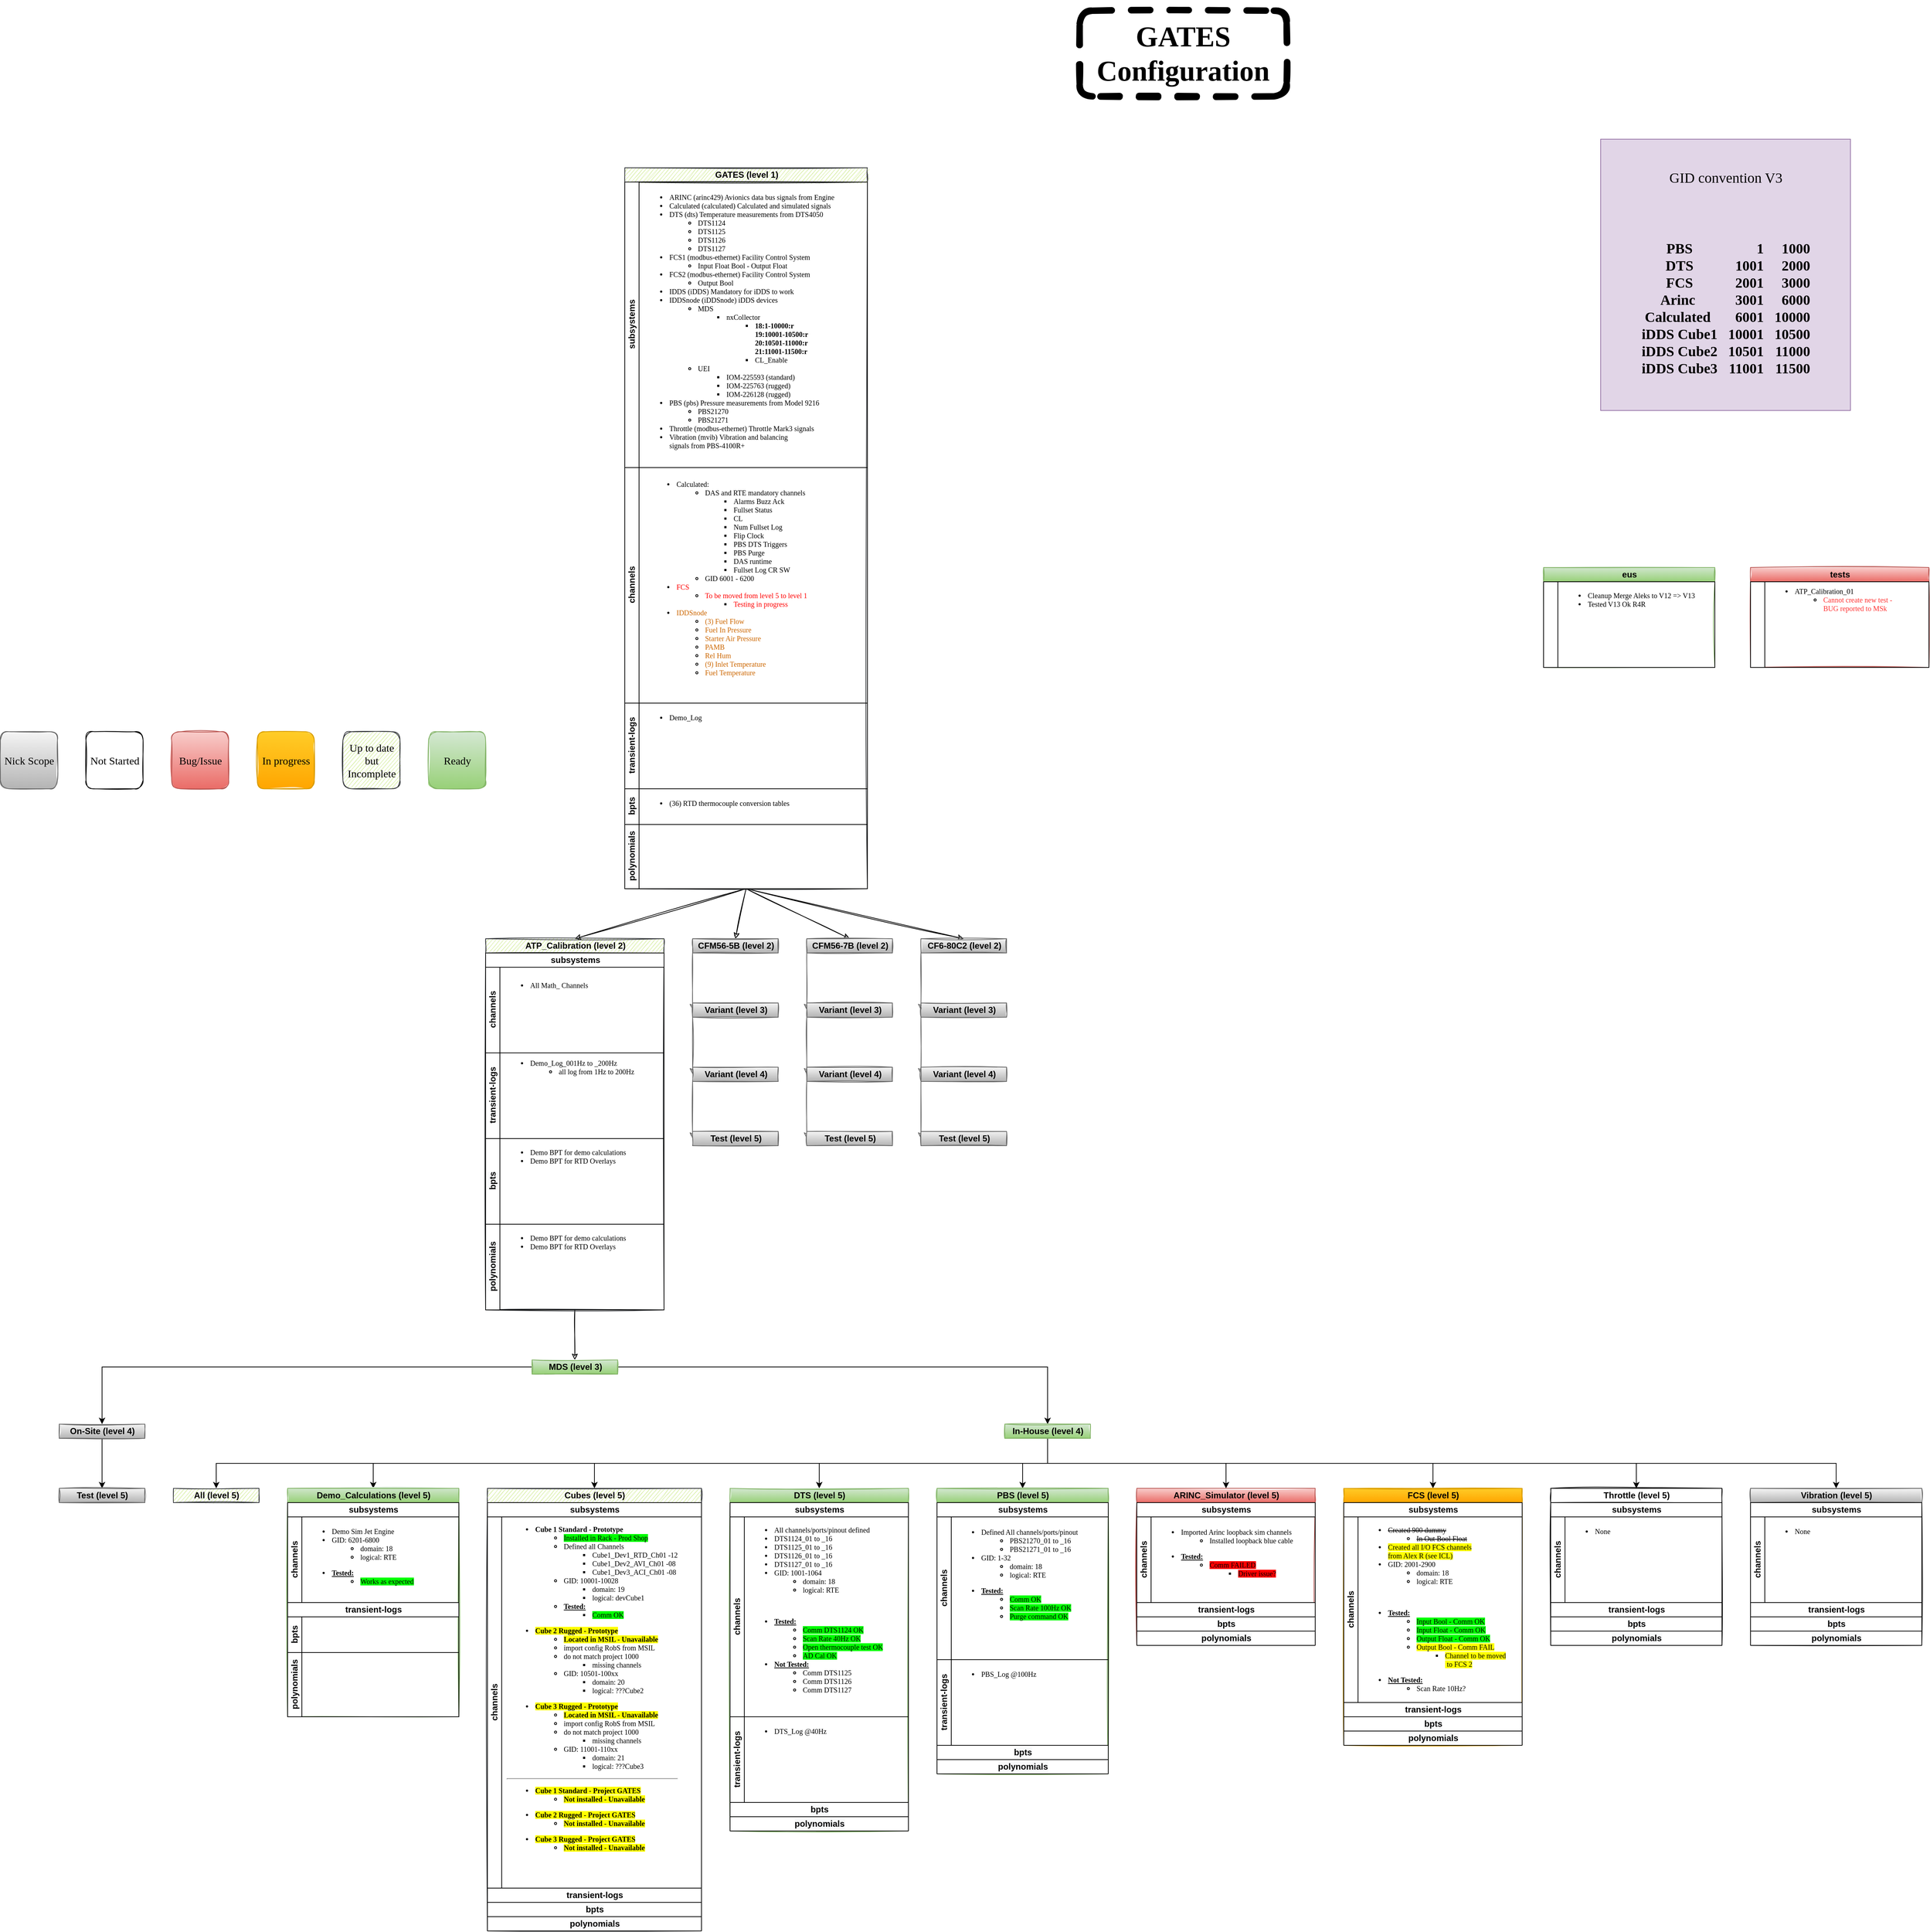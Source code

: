 <mxfile version="14.2.7" type="github">
  <diagram id="Zq9hnfcXsbe9FfwRNvJQ" name="DIA">
    <mxGraphModel dx="13910" dy="3575" grid="1" gridSize="10" guides="1" tooltips="1" connect="1" arrows="1" fold="1" page="1" pageScale="1" pageWidth="1700" pageHeight="1100" math="0" shadow="0">
      <root>
        <mxCell id="0" />
        <mxCell id="1" parent="0" />
        <mxCell id="Wgui1w8sPpxk3eTbF6N7-1" style="edgeStyle=orthogonalEdgeStyle;rounded=0;orthogonalLoop=1;jettySize=auto;html=1;entryX=0.5;entryY=0;entryDx=0;entryDy=0;noEdgeStyle=1;orthogonal=1;sketch=1;sketchStyle=rough;exitX=0.5;exitY=1;exitDx=0;exitDy=0;" parent="1" source="Wgui1w8sPpxk3eTbF6N7-5" target="Wgui1w8sPpxk3eTbF6N7-16" edge="1">
          <mxGeometry relative="1" as="geometry" />
        </mxCell>
        <mxCell id="Wgui1w8sPpxk3eTbF6N7-2" style="edgeStyle=orthogonalEdgeStyle;rounded=0;orthogonalLoop=1;jettySize=auto;html=1;entryX=0.5;entryY=0;entryDx=0;entryDy=0;noEdgeStyle=1;orthogonal=1;sketch=1;sketchStyle=rough;exitX=0.5;exitY=1;exitDx=0;exitDy=0;" parent="1" source="Wgui1w8sPpxk3eTbF6N7-5" target="Wgui1w8sPpxk3eTbF6N7-23" edge="1">
          <mxGeometry relative="1" as="geometry">
            <mxPoint x="-11690" y="-13443.04" as="targetPoint" />
          </mxGeometry>
        </mxCell>
        <mxCell id="Wgui1w8sPpxk3eTbF6N7-3" style="edgeStyle=orthogonalEdgeStyle;rounded=0;orthogonalLoop=1;jettySize=auto;html=1;entryX=0.5;entryY=0;entryDx=0;entryDy=0;noEdgeStyle=1;orthogonal=1;sketch=1;sketchStyle=rough;exitX=0.5;exitY=1;exitDx=0;exitDy=0;" parent="1" source="Wgui1w8sPpxk3eTbF6N7-5" target="Wgui1w8sPpxk3eTbF6N7-93" edge="1">
          <mxGeometry relative="1" as="geometry" />
        </mxCell>
        <mxCell id="Wgui1w8sPpxk3eTbF6N7-4" style="edgeStyle=orthogonalEdgeStyle;rounded=0;orthogonalLoop=1;jettySize=auto;html=1;entryX=0.5;entryY=0;entryDx=0;entryDy=0;noEdgeStyle=1;orthogonal=1;sketch=1;sketchStyle=rough;exitX=0.5;exitY=1;exitDx=0;exitDy=0;" parent="1" source="Wgui1w8sPpxk3eTbF6N7-5" target="Wgui1w8sPpxk3eTbF6N7-100" edge="1">
          <mxGeometry relative="1" as="geometry" />
        </mxCell>
        <mxCell id="Wgui1w8sPpxk3eTbF6N7-15" style="edgeStyle=orthogonalEdgeStyle;rounded=0;orthogonalLoop=1;jettySize=auto;html=1;noEdgeStyle=1;orthogonal=1;sketch=1;sketchStyle=rough;entryX=0.5;entryY=0;entryDx=0;entryDy=0;exitX=0.5;exitY=1;exitDx=0;exitDy=0;" parent="1" source="Wgui1w8sPpxk3eTbF6N7-16" target="Wgui1w8sPpxk3eTbF6N7-30" edge="1">
          <mxGeometry relative="1" as="geometry">
            <mxPoint x="-7580" y="1830" as="sourcePoint" />
          </mxGeometry>
        </mxCell>
        <mxCell id="Wgui1w8sPpxk3eTbF6N7-22" style="edgeStyle=orthogonalEdgeStyle;rounded=0;orthogonalLoop=1;jettySize=auto;html=1;entryX=0;entryY=0.5;entryDx=0;entryDy=0;noEdgeStyle=1;orthogonal=1;sketch=1;sketchStyle=rough;fillColor=#f5f5f5;strokeColor=#666666;gradientColor=#b3b3b3;" parent="1" source="Wgui1w8sPpxk3eTbF6N7-23" target="Wgui1w8sPpxk3eTbF6N7-107" edge="1">
          <mxGeometry relative="1" as="geometry" />
        </mxCell>
        <mxCell id="Wgui1w8sPpxk3eTbF6N7-92" style="edgeStyle=orthogonalEdgeStyle;rounded=0;orthogonalLoop=1;jettySize=auto;html=1;entryX=0;entryY=0.5;entryDx=0;entryDy=0;noEdgeStyle=1;orthogonal=1;sketch=1;sketchStyle=rough;fillColor=#f5f5f5;strokeColor=#666666;gradientColor=#b3b3b3;" parent="1" source="Wgui1w8sPpxk3eTbF6N7-93" target="Wgui1w8sPpxk3eTbF6N7-127" edge="1">
          <mxGeometry relative="1" as="geometry" />
        </mxCell>
        <mxCell id="Wgui1w8sPpxk3eTbF6N7-99" style="edgeStyle=orthogonalEdgeStyle;rounded=0;orthogonalLoop=1;jettySize=auto;html=1;entryX=0;entryY=0.5;entryDx=0;entryDy=0;noEdgeStyle=1;orthogonal=1;sketch=1;sketchStyle=rough;fillColor=#f5f5f5;strokeColor=#666666;gradientColor=#b3b3b3;" parent="1" source="Wgui1w8sPpxk3eTbF6N7-100" target="Wgui1w8sPpxk3eTbF6N7-147" edge="1">
          <mxGeometry relative="1" as="geometry" />
        </mxCell>
        <mxCell id="Wgui1w8sPpxk3eTbF6N7-106" style="edgeStyle=orthogonalEdgeStyle;rounded=0;orthogonalLoop=1;jettySize=auto;html=1;entryX=0;entryY=0.5;entryDx=0;entryDy=0;noEdgeStyle=1;orthogonal=1;sketch=1;sketchStyle=rough;fillColor=#f5f5f5;strokeColor=#666666;gradientColor=#b3b3b3;" parent="1" source="Wgui1w8sPpxk3eTbF6N7-107" target="Wgui1w8sPpxk3eTbF6N7-114" edge="1">
          <mxGeometry relative="1" as="geometry" />
        </mxCell>
        <mxCell id="Wgui1w8sPpxk3eTbF6N7-113" style="edgeStyle=orthogonalEdgeStyle;rounded=0;orthogonalLoop=1;jettySize=auto;html=1;entryX=0;entryY=0.5;entryDx=0;entryDy=0;noEdgeStyle=1;orthogonal=1;sketch=1;sketchStyle=rough;fillColor=#f5f5f5;strokeColor=#666666;gradientColor=#b3b3b3;" parent="1" source="Wgui1w8sPpxk3eTbF6N7-114" target="Wgui1w8sPpxk3eTbF6N7-120" edge="1">
          <mxGeometry relative="1" as="geometry" />
        </mxCell>
        <mxCell id="Wgui1w8sPpxk3eTbF6N7-126" style="edgeStyle=orthogonalEdgeStyle;rounded=0;orthogonalLoop=1;jettySize=auto;html=1;entryX=0;entryY=0.5;entryDx=0;entryDy=0;noEdgeStyle=1;orthogonal=1;sketch=1;sketchStyle=rough;fillColor=#f5f5f5;strokeColor=#666666;gradientColor=#b3b3b3;" parent="1" source="Wgui1w8sPpxk3eTbF6N7-127" target="Wgui1w8sPpxk3eTbF6N7-134" edge="1">
          <mxGeometry relative="1" as="geometry" />
        </mxCell>
        <mxCell id="Wgui1w8sPpxk3eTbF6N7-133" style="edgeStyle=orthogonalEdgeStyle;rounded=0;orthogonalLoop=1;jettySize=auto;html=1;entryX=0;entryY=0.5;entryDx=0;entryDy=0;noEdgeStyle=1;orthogonal=1;sketch=1;sketchStyle=rough;fillColor=#f5f5f5;strokeColor=#666666;gradientColor=#b3b3b3;" parent="1" source="Wgui1w8sPpxk3eTbF6N7-134" target="Wgui1w8sPpxk3eTbF6N7-140" edge="1">
          <mxGeometry relative="1" as="geometry" />
        </mxCell>
        <mxCell id="Wgui1w8sPpxk3eTbF6N7-146" style="edgeStyle=orthogonalEdgeStyle;rounded=0;orthogonalLoop=1;jettySize=auto;html=1;entryX=0;entryY=0.5;entryDx=0;entryDy=0;noEdgeStyle=1;orthogonal=1;sketch=1;sketchStyle=rough;fillColor=#f5f5f5;strokeColor=#666666;gradientColor=#b3b3b3;" parent="1" source="Wgui1w8sPpxk3eTbF6N7-147" target="Wgui1w8sPpxk3eTbF6N7-154" edge="1">
          <mxGeometry relative="1" as="geometry" />
        </mxCell>
        <mxCell id="Wgui1w8sPpxk3eTbF6N7-153" style="edgeStyle=orthogonalEdgeStyle;rounded=0;orthogonalLoop=1;jettySize=auto;html=1;entryX=0;entryY=0.5;entryDx=0;entryDy=0;noEdgeStyle=1;orthogonal=1;sketch=1;sketchStyle=rough;fillColor=#f5f5f5;strokeColor=#666666;gradientColor=#b3b3b3;" parent="1" source="Wgui1w8sPpxk3eTbF6N7-154" target="Wgui1w8sPpxk3eTbF6N7-160" edge="1">
          <mxGeometry relative="1" as="geometry" />
        </mxCell>
        <mxCell id="Wgui1w8sPpxk3eTbF6N7-167" value="&lt;h1&gt;GATES Configuration&lt;/h1&gt;" style="text;html=1;fillColor=none;align=center;verticalAlign=middle;whiteSpace=wrap;rounded=1;comic=0;sketch=1;fontFamily=Comic Sans MS;fontSize=20;glass=0;strokeColor=#000000;strokeWidth=9;dashed=1;" parent="1" vertex="1">
          <mxGeometry x="-5210" y="510" width="290" height="120" as="geometry" />
        </mxCell>
        <mxCell id="JqOLdT1LsUDMldBZ7WH4-16" value="In progress" style="rounded=1;whiteSpace=wrap;html=1;gradientColor=#ffa500;fillColor=#ffcd28;strokeColor=#d79b00;sketch=1;fontFamily=Comic Sans MS;fontSize=15;" parent="1" vertex="1">
          <mxGeometry x="-6362.5" y="1520" width="80" height="80" as="geometry" />
        </mxCell>
        <mxCell id="JqOLdT1LsUDMldBZ7WH4-17" value="Bug/Issue" style="rounded=1;whiteSpace=wrap;html=1;gradientColor=#ea6b66;fillColor=#f8cecc;strokeColor=#b85450;sketch=1;fontFamily=Comic Sans MS;fontSize=15;" parent="1" vertex="1">
          <mxGeometry x="-6482.5" y="1520" width="80" height="80" as="geometry" />
        </mxCell>
        <mxCell id="JqOLdT1LsUDMldBZ7WH4-19" value="Nick Scope" style="rounded=1;whiteSpace=wrap;html=1;gradientColor=#b3b3b3;fillColor=#f5f5f5;strokeColor=#666666;sketch=1;fontFamily=Comic Sans MS;fontSize=15;" parent="1" vertex="1">
          <mxGeometry x="-6722.5" y="1520" width="80" height="80" as="geometry" />
        </mxCell>
        <mxCell id="JqOLdT1LsUDMldBZ7WH4-20" value="Ready" style="rounded=1;whiteSpace=wrap;html=1;gradientColor=#97d077;fillColor=#d5e8d4;strokeColor=#82b366;sketch=1;fontFamily=Comic Sans MS;fontSize=15;" parent="1" vertex="1">
          <mxGeometry x="-6122.5" y="1520" width="80" height="80" as="geometry" />
        </mxCell>
        <mxCell id="o3g-TnR4sbYDjbQdbGaY-1" value="Up to date but Incomplete" style="rounded=1;whiteSpace=wrap;html=1;fillColor=#cdeb8b;strokeColor=#36393d;sketch=1;fontFamily=Comic Sans MS;fontSize=15;" parent="1" vertex="1">
          <mxGeometry x="-6242.5" y="1520" width="80" height="80" as="geometry" />
        </mxCell>
        <mxCell id="o3g-TnR4sbYDjbQdbGaY-2" value="Not Started" style="rounded=1;whiteSpace=wrap;html=1;sketch=1;fontFamily=Comic Sans MS;fontSize=15;" parent="1" vertex="1">
          <mxGeometry x="-6602.5" y="1520" width="80" height="80" as="geometry" />
        </mxCell>
        <mxCell id="Wgui1w8sPpxk3eTbF6N7-5" value="GATES (level 1)" style="swimlane;html=1;childLayout=stackLayout;resizeParent=1;resizeParentMax=0;horizontal=1;startSize=20;horizontalStack=0;sketch=1;sketchStyle=rough;fillColor=#cdeb8b;strokeColor=#36393d;" parent="1" vertex="1">
          <mxGeometry x="-5847.5" y="730" width="340" height="1010" as="geometry">
            <mxRectangle x="-6290" y="680" width="120" height="20" as="alternateBounds" />
          </mxGeometry>
        </mxCell>
        <mxCell id="Wgui1w8sPpxk3eTbF6N7-6" value="subsystems" style="swimlane;html=1;startSize=20;horizontal=0;" parent="Wgui1w8sPpxk3eTbF6N7-5" vertex="1">
          <mxGeometry y="20" width="340" height="400" as="geometry">
            <mxRectangle y="20" width="350" height="20" as="alternateBounds" />
          </mxGeometry>
        </mxCell>
        <mxCell id="Wgui1w8sPpxk3eTbF6N7-7" value="&lt;ul&gt;&lt;li&gt;ARINC (arinc429) Avionics data bus signals from Engine&lt;/li&gt;&lt;li&gt;Calculated (calculated) Calculated and simulated signals&lt;/li&gt;&lt;li&gt;DTS (dts) Temperature measurements from DTS4050&lt;/li&gt;&lt;ul&gt;&lt;li&gt;DTS1124&lt;/li&gt;&lt;li&gt;DTS1125&lt;/li&gt;&lt;li&gt;DTS1126&lt;/li&gt;&lt;li&gt;DTS1127&lt;/li&gt;&lt;/ul&gt;&lt;li&gt;FCS1 (modbus-ethernet) Facility Control System&lt;/li&gt;&lt;ul&gt;&lt;li&gt;Input Float Bool - Output Float&lt;br&gt;&lt;/li&gt;&lt;/ul&gt;&lt;li&gt;FCS2 (modbus-ethernet) Facility Control System&lt;/li&gt;&lt;ul&gt;&lt;li&gt;Output Bool&lt;br&gt;&lt;/li&gt;&lt;/ul&gt;&lt;li&gt;IDDS (iDDS) Mandatory for iDDS to work&lt;/li&gt;&lt;li&gt;IDDSnode (iDDSnode) iDDS devices&lt;/li&gt;&lt;ul&gt;&lt;li&gt;&lt;span&gt;MDS&lt;/span&gt;&lt;br&gt;&lt;/li&gt;&lt;ul&gt;&lt;li&gt;&lt;span&gt;nxCollector&lt;/span&gt;&lt;/li&gt;&lt;ul&gt;&lt;li&gt;&lt;span&gt;&lt;b&gt;18:1-10000:r &lt;br&gt;19:10001-10500:r &lt;br&gt;20:10501-11000:r &lt;br&gt;21:11001-11500:r&lt;/b&gt;&lt;br&gt;&lt;/span&gt;&lt;/li&gt;&lt;li&gt;&lt;span&gt;CL_Enable&lt;/span&gt;&lt;/li&gt;&lt;/ul&gt;&lt;/ul&gt;&lt;li&gt;&lt;span&gt;UEI&lt;/span&gt;&lt;/li&gt;&lt;ul&gt;&lt;li&gt;&lt;span&gt;IOM-225593 (standard)&lt;/span&gt;&lt;/li&gt;&lt;li&gt;&lt;span&gt;IOM-225763 (rugged)&lt;/span&gt;&lt;/li&gt;&lt;li&gt;&lt;span&gt;IOM-226128 (rugged)&lt;/span&gt;&lt;/li&gt;&lt;/ul&gt;&lt;/ul&gt;&lt;li&gt;PBS (pbs) Pressure measurements from Model 9216&lt;/li&gt;&lt;ul&gt;&lt;li&gt;PBS21270&lt;/li&gt;&lt;li&gt;PBS21271&lt;/li&gt;&lt;/ul&gt;&lt;li&gt;&lt;span&gt;Throttle (modbus-ethernet)&amp;nbsp;&lt;/span&gt;Throttle Mark3 signals&lt;br&gt;&lt;/li&gt;&lt;li&gt;Vibration&amp;nbsp;(mvib)&amp;nbsp;Vibration and balancing &lt;br&gt;signals from PBS-4100R+&lt;/li&gt;&lt;/ul&gt;" style="text;align=left;verticalAlign=middle;resizable=0;points=[];autosize=1;fontSize=10;fontFamily=Comic Sans MS;rounded=0;sketch=0;html=1;" parent="Wgui1w8sPpxk3eTbF6N7-6" vertex="1">
          <mxGeometry x="20" width="320" height="390" as="geometry" />
        </mxCell>
        <mxCell id="Wgui1w8sPpxk3eTbF6N7-8" value="channels" style="swimlane;html=1;startSize=20;horizontal=0;" parent="Wgui1w8sPpxk3eTbF6N7-5" vertex="1">
          <mxGeometry y="420" width="340" height="330" as="geometry">
            <mxRectangle y="140" width="160" height="20" as="alternateBounds" />
          </mxGeometry>
        </mxCell>
        <mxCell id="Wgui1w8sPpxk3eTbF6N7-9" value="&lt;ul&gt;&lt;li&gt;&lt;span&gt;Calculated:&amp;nbsp;&lt;/span&gt;&lt;br&gt;&lt;/li&gt;&lt;ul&gt;&lt;li&gt;DAS and RTE mandatory channels&lt;/li&gt;&lt;ul&gt;&lt;li&gt;&lt;span&gt;Alarms Buzz Ack&lt;/span&gt;&lt;br&gt;&lt;/li&gt;&lt;li&gt;Fullset Status&lt;/li&gt;&lt;li&gt;CL&lt;/li&gt;&lt;li&gt;Num Fullset Log&lt;/li&gt;&lt;li&gt;Flip Clock&lt;/li&gt;&lt;li&gt;PBS DTS Triggers&lt;/li&gt;&lt;li&gt;PBS Purge&lt;/li&gt;&lt;li&gt;DAS runtime&lt;/li&gt;&lt;li&gt;Fullset Log CR SW&lt;/li&gt;&lt;/ul&gt;&lt;li&gt;GID 6001 - 6200&lt;/li&gt;&lt;/ul&gt;&lt;li&gt;&lt;span style=&quot;color: rgb(255 , 0 , 0)&quot;&gt;FCS&lt;/span&gt;&lt;br&gt;&lt;/li&gt;&lt;ul&gt;&lt;li&gt;&lt;font color=&quot;#ff0000&quot;&gt;To be moved from level 5 to level 1&lt;/font&gt;&lt;/li&gt;&lt;ul&gt;&lt;li&gt;&lt;font color=&quot;#ff0000&quot;&gt;Testing in progress&amp;nbsp;&lt;/font&gt;&lt;/li&gt;&lt;/ul&gt;&lt;/ul&gt;&lt;li&gt;&lt;span&gt;&lt;font color=&quot;#cc6600&quot;&gt;IDDSnode&lt;/font&gt;&lt;/span&gt;&lt;/li&gt;&lt;ul&gt;&lt;li&gt;&lt;span&gt;&lt;font color=&quot;#cc6600&quot;&gt;(3) Fuel Flow&lt;/font&gt;&lt;/span&gt;&lt;/li&gt;&lt;li&gt;&lt;span&gt;&lt;font color=&quot;#cc6600&quot;&gt;Fuel In Pressure&lt;/font&gt;&lt;/span&gt;&lt;/li&gt;&lt;li&gt;&lt;span&gt;&lt;font color=&quot;#cc6600&quot;&gt;Starter Air Pressure&lt;/font&gt;&lt;/span&gt;&lt;/li&gt;&lt;li&gt;&lt;span&gt;&lt;font color=&quot;#cc6600&quot;&gt;PAMB&lt;/font&gt;&lt;/span&gt;&lt;/li&gt;&lt;li&gt;&lt;span&gt;&lt;font color=&quot;#cc6600&quot;&gt;Rel Hum&lt;/font&gt;&lt;/span&gt;&lt;/li&gt;&lt;li&gt;&lt;span&gt;&lt;font color=&quot;#cc6600&quot;&gt;(9) Inlet Temperature&lt;/font&gt;&lt;/span&gt;&lt;/li&gt;&lt;li&gt;&lt;span&gt;&lt;font color=&quot;#cc6600&quot;&gt;Fuel Temperature&lt;/font&gt;&lt;/span&gt;&lt;/li&gt;&lt;/ul&gt;&lt;/ul&gt;" style="text;align=left;verticalAlign=middle;resizable=0;points=[];autosize=1;fontSize=10;fontFamily=Comic Sans MS;rounded=0;sketch=0;html=1;" parent="Wgui1w8sPpxk3eTbF6N7-8" vertex="1">
          <mxGeometry x="30" y="5" width="260" height="300" as="geometry" />
        </mxCell>
        <mxCell id="Wgui1w8sPpxk3eTbF6N7-10" value="transient-logs" style="swimlane;html=1;startSize=20;horizontal=0;" parent="Wgui1w8sPpxk3eTbF6N7-5" vertex="1">
          <mxGeometry y="750" width="340" height="120" as="geometry">
            <mxRectangle y="260" width="160" height="20" as="alternateBounds" />
          </mxGeometry>
        </mxCell>
        <mxCell id="Wgui1w8sPpxk3eTbF6N7-12" value="&lt;ul&gt;&lt;li&gt;Demo_Log&lt;/li&gt;&lt;/ul&gt;" style="text;align=left;verticalAlign=middle;resizable=0;points=[];autosize=1;fontSize=10;fontFamily=Comic Sans MS;rounded=0;sketch=0;html=1;" parent="Wgui1w8sPpxk3eTbF6N7-10" vertex="1">
          <mxGeometry x="20" width="100" height="40" as="geometry" />
        </mxCell>
        <mxCell id="Wgui1w8sPpxk3eTbF6N7-11" value="&lt;span style=&quot;background-color: rgb(248 , 249 , 250)&quot;&gt;bpts&lt;/span&gt;" style="swimlane;html=1;startSize=20;horizontal=0;" parent="Wgui1w8sPpxk3eTbF6N7-5" vertex="1">
          <mxGeometry y="870" width="340" height="50" as="geometry">
            <mxRectangle y="380" width="160" height="20" as="alternateBounds" />
          </mxGeometry>
        </mxCell>
        <mxCell id="Wgui1w8sPpxk3eTbF6N7-14" value="&lt;ul&gt;&lt;li&gt;&lt;span&gt;(36) RTD thermocouple conversion tables&lt;/span&gt;&lt;br&gt;&lt;/li&gt;&lt;/ul&gt;" style="text;align=left;verticalAlign=middle;resizable=0;points=[];autosize=1;fontSize=10;fontFamily=Comic Sans MS;rounded=0;sketch=0;html=1;" parent="Wgui1w8sPpxk3eTbF6N7-11" vertex="1">
          <mxGeometry x="20" width="250" height="40" as="geometry" />
        </mxCell>
        <mxCell id="Wgui1w8sPpxk3eTbF6N7-13" value="&lt;span style=&quot;background-color: rgb(248 , 249 , 250)&quot;&gt;polynomials&lt;/span&gt;" style="swimlane;html=1;startSize=20;horizontal=0;" parent="Wgui1w8sPpxk3eTbF6N7-5" vertex="1">
          <mxGeometry y="920" width="340" height="90" as="geometry">
            <mxRectangle y="550" width="350" height="20" as="alternateBounds" />
          </mxGeometry>
        </mxCell>
        <mxCell id="Wgui1w8sPpxk3eTbF6N7-16" value="ATP_Calibration (level 2)" style="swimlane;html=1;childLayout=stackLayout;resizeParent=1;resizeParentMax=0;horizontal=1;startSize=20;horizontalStack=0;sketch=1;sketchStyle=rough;fillColor=#cdeb8b;strokeColor=#36393d;" parent="1" vertex="1">
          <mxGeometry x="-6042.5" y="1810" width="250" height="520" as="geometry">
            <mxRectangle x="-6485" y="1710" width="120" height="20" as="alternateBounds" />
          </mxGeometry>
        </mxCell>
        <mxCell id="Wgui1w8sPpxk3eTbF6N7-17" value="subsystems" style="swimlane;html=1;startSize=20;horizontal=0;sketchStyle=rough;" parent="Wgui1w8sPpxk3eTbF6N7-16" vertex="1" collapsed="1">
          <mxGeometry y="20" width="250" height="20" as="geometry">
            <mxRectangle y="20" width="160" height="120" as="alternateBounds" />
          </mxGeometry>
        </mxCell>
        <mxCell id="Wgui1w8sPpxk3eTbF6N7-18" value="channels" style="swimlane;html=1;startSize=20;horizontal=0;sketchStyle=rough;" parent="Wgui1w8sPpxk3eTbF6N7-16" vertex="1">
          <mxGeometry y="40" width="250" height="120" as="geometry">
            <mxRectangle y="40" width="160" height="20" as="alternateBounds" />
          </mxGeometry>
        </mxCell>
        <mxCell id="FcIGjHqDoQgn5boDgz93-2" value="&lt;ul&gt;&lt;li&gt;All Math_ Channels&lt;/li&gt;&lt;/ul&gt;" style="text;align=left;verticalAlign=middle;resizable=0;points=[];autosize=1;fontSize=10;fontFamily=Comic Sans MS;rounded=0;sketch=0;html=1;" parent="Wgui1w8sPpxk3eTbF6N7-18" vertex="1">
          <mxGeometry x="20" y="5" width="150" height="40" as="geometry" />
        </mxCell>
        <mxCell id="Wgui1w8sPpxk3eTbF6N7-19" value="transient-logs" style="swimlane;html=1;startSize=20;horizontal=0;sketchStyle=rough;" parent="Wgui1w8sPpxk3eTbF6N7-16" vertex="1">
          <mxGeometry y="160" width="250" height="120" as="geometry">
            <mxRectangle y="160" width="160" height="20" as="alternateBounds" />
          </mxGeometry>
        </mxCell>
        <mxCell id="FcIGjHqDoQgn5boDgz93-3" value="&lt;ul&gt;&lt;li&gt;Demo_Log_001Hz to _200Hz&lt;/li&gt;&lt;ul&gt;&lt;li&gt;all log from 1Hz to 200Hz&lt;/li&gt;&lt;/ul&gt;&lt;/ul&gt;" style="text;align=left;verticalAlign=middle;resizable=0;points=[];autosize=1;fontSize=10;fontFamily=Comic Sans MS;rounded=0;sketch=0;html=1;" parent="Wgui1w8sPpxk3eTbF6N7-19" vertex="1">
          <mxGeometry x="20" y="-5" width="220" height="50" as="geometry" />
        </mxCell>
        <mxCell id="Wgui1w8sPpxk3eTbF6N7-20" value="&lt;span style=&quot;background-color: rgb(248 , 249 , 250)&quot;&gt;bpts&lt;/span&gt;" style="swimlane;html=1;startSize=20;horizontal=0;sketchStyle=rough;" parent="Wgui1w8sPpxk3eTbF6N7-16" vertex="1">
          <mxGeometry y="280" width="250" height="120" as="geometry">
            <mxRectangle y="280" width="160" height="20" as="alternateBounds" />
          </mxGeometry>
        </mxCell>
        <mxCell id="FcIGjHqDoQgn5boDgz93-1" value="&lt;ul&gt;&lt;li&gt;&lt;span&gt;Demo BPT for demo&amp;nbsp;&lt;/span&gt;calculations&lt;br&gt;&lt;/li&gt;&lt;li&gt;&lt;span&gt;Demo BPT for RTD Overlays&lt;/span&gt;&lt;/li&gt;&lt;/ul&gt;" style="text;align=left;verticalAlign=middle;resizable=0;points=[];autosize=1;fontSize=10;fontFamily=Comic Sans MS;rounded=0;sketch=0;html=1;" parent="Wgui1w8sPpxk3eTbF6N7-20" vertex="1">
          <mxGeometry x="20" width="210" height="50" as="geometry" />
        </mxCell>
        <mxCell id="Wgui1w8sPpxk3eTbF6N7-21" value="&lt;span style=&quot;background-color: rgb(248 , 249 , 250)&quot;&gt;polynomials&lt;/span&gt;" style="swimlane;html=1;startSize=20;horizontal=0;sketchStyle=rough;" parent="Wgui1w8sPpxk3eTbF6N7-16" vertex="1">
          <mxGeometry y="400" width="250" height="120" as="geometry">
            <mxRectangle y="400" width="160" height="20" as="alternateBounds" />
          </mxGeometry>
        </mxCell>
        <mxCell id="JqOLdT1LsUDMldBZ7WH4-18" value="&lt;ul&gt;&lt;li&gt;Demo BPT for demo calculations&lt;/li&gt;&lt;li&gt;Demo BPT for RTD Overlays&lt;/li&gt;&lt;/ul&gt;" style="text;align=left;verticalAlign=middle;resizable=0;points=[];autosize=1;fontSize=10;fontFamily=Comic Sans MS;rounded=0;sketch=0;html=1;" parent="Wgui1w8sPpxk3eTbF6N7-21" vertex="1">
          <mxGeometry x="20" width="210" height="50" as="geometry" />
        </mxCell>
        <mxCell id="Wgui1w8sPpxk3eTbF6N7-23" value="CFM56-5B (level 2)" style="swimlane;html=1;childLayout=stackLayout;resizeParent=1;resizeParentMax=0;horizontal=1;startSize=20;horizontalStack=0;sketch=1;sketchStyle=rough;fillColor=#f5f5f5;strokeColor=#666666;gradientColor=#b3b3b3;" parent="1" vertex="1" collapsed="1">
          <mxGeometry x="-5752.5" y="1810" width="120" height="20" as="geometry">
            <mxRectangle x="240" y="720" width="160" height="220" as="alternateBounds" />
          </mxGeometry>
        </mxCell>
        <mxCell id="Wgui1w8sPpxk3eTbF6N7-24" value="subsystems" style="swimlane;html=1;startSize=20;horizontal=0;" parent="Wgui1w8sPpxk3eTbF6N7-23" vertex="1" collapsed="1">
          <mxGeometry y="20" width="120" height="20" as="geometry">
            <mxRectangle y="20" width="160" height="120" as="alternateBounds" />
          </mxGeometry>
        </mxCell>
        <mxCell id="Wgui1w8sPpxk3eTbF6N7-25" value="channels" style="swimlane;html=1;startSize=20;horizontal=0;" parent="Wgui1w8sPpxk3eTbF6N7-23" vertex="1">
          <mxGeometry y="40" width="120" height="120" as="geometry">
            <mxRectangle y="140" width="200" height="20" as="alternateBounds" />
          </mxGeometry>
        </mxCell>
        <mxCell id="Wgui1w8sPpxk3eTbF6N7-26" value="transient-logs" style="swimlane;html=1;startSize=20;horizontal=0;" parent="Wgui1w8sPpxk3eTbF6N7-23" vertex="1" collapsed="1">
          <mxGeometry y="160" width="120" height="20" as="geometry">
            <mxRectangle y="160" width="160" height="120" as="alternateBounds" />
          </mxGeometry>
        </mxCell>
        <mxCell id="Wgui1w8sPpxk3eTbF6N7-27" value="&lt;span style=&quot;background-color: rgb(248 , 249 , 250)&quot;&gt;bpts&lt;/span&gt;" style="swimlane;html=1;startSize=20;horizontal=0;" parent="Wgui1w8sPpxk3eTbF6N7-23" vertex="1" collapsed="1">
          <mxGeometry y="180" width="120" height="20" as="geometry">
            <mxRectangle y="380" width="200" height="120" as="alternateBounds" />
          </mxGeometry>
        </mxCell>
        <mxCell id="Wgui1w8sPpxk3eTbF6N7-28" value="&lt;span style=&quot;background-color: rgb(248 , 249 , 250)&quot;&gt;polynomials&lt;/span&gt;" style="swimlane;html=1;startSize=20;horizontal=0;" parent="Wgui1w8sPpxk3eTbF6N7-23" vertex="1" collapsed="1">
          <mxGeometry y="200" width="120" height="20" as="geometry">
            <mxRectangle y="500" width="200" height="120" as="alternateBounds" />
          </mxGeometry>
        </mxCell>
        <mxCell id="o3g-TnR4sbYDjbQdbGaY-12" style="edgeStyle=orthogonalEdgeStyle;rounded=0;orthogonalLoop=1;jettySize=auto;html=1;fontSize=11;" parent="1" source="Wgui1w8sPpxk3eTbF6N7-30" target="JqOLdT1LsUDMldBZ7WH4-1" edge="1">
          <mxGeometry relative="1" as="geometry" />
        </mxCell>
        <mxCell id="o3g-TnR4sbYDjbQdbGaY-14" style="edgeStyle=orthogonalEdgeStyle;rounded=0;orthogonalLoop=1;jettySize=auto;html=1;fontSize=11;" parent="1" source="Wgui1w8sPpxk3eTbF6N7-30" target="Wgui1w8sPpxk3eTbF6N7-42" edge="1">
          <mxGeometry relative="1" as="geometry" />
        </mxCell>
        <mxCell id="Wgui1w8sPpxk3eTbF6N7-30" value="MDS (level 3)" style="swimlane;html=1;childLayout=stackLayout;resizeParent=1;resizeParentMax=0;horizontal=1;startSize=20;horizontalStack=0;sketch=1;sketchStyle=rough;fillColor=#d5e8d4;strokeColor=#82b366;gradientColor=#97d077;" parent="1" vertex="1" collapsed="1">
          <mxGeometry x="-5977.5" y="2400" width="120" height="20" as="geometry">
            <mxRectangle x="-6420" y="2310" width="160" height="120" as="alternateBounds" />
          </mxGeometry>
        </mxCell>
        <mxCell id="Wgui1w8sPpxk3eTbF6N7-31" value="subsystems" style="swimlane;html=1;startSize=20;horizontal=0;" parent="Wgui1w8sPpxk3eTbF6N7-30" vertex="1" collapsed="1">
          <mxGeometry y="20" width="120" height="20" as="geometry">
            <mxRectangle y="20" width="160" height="120" as="alternateBounds" />
          </mxGeometry>
        </mxCell>
        <mxCell id="Wgui1w8sPpxk3eTbF6N7-32" value="channels" style="swimlane;html=1;startSize=20;horizontal=0;" parent="Wgui1w8sPpxk3eTbF6N7-30" vertex="1" collapsed="1">
          <mxGeometry y="40" width="120" height="20" as="geometry">
            <mxRectangle y="40" width="160" height="120" as="alternateBounds" />
          </mxGeometry>
        </mxCell>
        <mxCell id="Wgui1w8sPpxk3eTbF6N7-33" value="transient-logs" style="swimlane;html=1;startSize=20;horizontal=0;" parent="Wgui1w8sPpxk3eTbF6N7-30" vertex="1" collapsed="1">
          <mxGeometry y="60" width="120" height="20" as="geometry">
            <mxRectangle y="60" width="160" height="120" as="alternateBounds" />
          </mxGeometry>
        </mxCell>
        <mxCell id="Wgui1w8sPpxk3eTbF6N7-34" value="&lt;span style=&quot;background-color: rgb(248 , 249 , 250)&quot;&gt;bpts&lt;/span&gt;" style="swimlane;html=1;startSize=20;horizontal=0;" parent="Wgui1w8sPpxk3eTbF6N7-30" vertex="1" collapsed="1">
          <mxGeometry y="80" width="120" height="20" as="geometry">
            <mxRectangle y="380" width="200" height="120" as="alternateBounds" />
          </mxGeometry>
        </mxCell>
        <mxCell id="Wgui1w8sPpxk3eTbF6N7-35" value="&lt;span style=&quot;background-color: rgb(248 , 249 , 250)&quot;&gt;polynomials&lt;/span&gt;" style="swimlane;html=1;startSize=20;horizontal=0;" parent="Wgui1w8sPpxk3eTbF6N7-30" vertex="1" collapsed="1">
          <mxGeometry y="100" width="120" height="20" as="geometry">
            <mxRectangle y="500" width="200" height="120" as="alternateBounds" />
          </mxGeometry>
        </mxCell>
        <mxCell id="o3g-TnR4sbYDjbQdbGaY-15" style="edgeStyle=orthogonalEdgeStyle;rounded=0;orthogonalLoop=1;jettySize=auto;html=1;exitX=0.5;exitY=1;exitDx=0;exitDy=0;entryX=0.5;entryY=0;entryDx=0;entryDy=0;fontSize=11;" parent="1" source="Wgui1w8sPpxk3eTbF6N7-42" target="lpVOJXxtTSca7659_Pa8-1" edge="1">
          <mxGeometry relative="1" as="geometry" />
        </mxCell>
        <mxCell id="o3g-TnR4sbYDjbQdbGaY-17" style="edgeStyle=orthogonalEdgeStyle;rounded=0;orthogonalLoop=1;jettySize=auto;html=1;exitX=0.5;exitY=1;exitDx=0;exitDy=0;entryX=0.5;entryY=0;entryDx=0;entryDy=0;fontSize=11;" parent="1" source="Wgui1w8sPpxk3eTbF6N7-42" target="Wgui1w8sPpxk3eTbF6N7-48" edge="1">
          <mxGeometry relative="1" as="geometry" />
        </mxCell>
        <mxCell id="o3g-TnR4sbYDjbQdbGaY-19" style="edgeStyle=orthogonalEdgeStyle;rounded=0;orthogonalLoop=1;jettySize=auto;html=1;exitX=0.5;exitY=1;exitDx=0;exitDy=0;entryX=0.5;entryY=0;entryDx=0;entryDy=0;fontSize=11;" parent="1" source="Wgui1w8sPpxk3eTbF6N7-42" target="Wgui1w8sPpxk3eTbF6N7-57" edge="1">
          <mxGeometry relative="1" as="geometry" />
        </mxCell>
        <mxCell id="o3g-TnR4sbYDjbQdbGaY-20" style="edgeStyle=orthogonalEdgeStyle;rounded=0;orthogonalLoop=1;jettySize=auto;html=1;exitX=0.5;exitY=1;exitDx=0;exitDy=0;entryX=0.5;entryY=0;entryDx=0;entryDy=0;fontSize=11;" parent="1" source="Wgui1w8sPpxk3eTbF6N7-42" target="Wgui1w8sPpxk3eTbF6N7-64" edge="1">
          <mxGeometry relative="1" as="geometry" />
        </mxCell>
        <mxCell id="o3g-TnR4sbYDjbQdbGaY-21" style="edgeStyle=orthogonalEdgeStyle;rounded=0;orthogonalLoop=1;jettySize=auto;html=1;exitX=0.5;exitY=1;exitDx=0;exitDy=0;entryX=0.5;entryY=0;entryDx=0;entryDy=0;fontSize=11;" parent="1" source="Wgui1w8sPpxk3eTbF6N7-42" target="Wgui1w8sPpxk3eTbF6N7-71" edge="1">
          <mxGeometry relative="1" as="geometry" />
        </mxCell>
        <mxCell id="o3g-TnR4sbYDjbQdbGaY-22" style="edgeStyle=orthogonalEdgeStyle;rounded=0;orthogonalLoop=1;jettySize=auto;html=1;exitX=0.5;exitY=1;exitDx=0;exitDy=0;entryX=0.5;entryY=0;entryDx=0;entryDy=0;fontSize=11;" parent="1" source="Wgui1w8sPpxk3eTbF6N7-42" target="Wgui1w8sPpxk3eTbF6N7-78" edge="1">
          <mxGeometry relative="1" as="geometry" />
        </mxCell>
        <mxCell id="o3g-TnR4sbYDjbQdbGaY-23" style="edgeStyle=orthogonalEdgeStyle;rounded=0;orthogonalLoop=1;jettySize=auto;html=1;exitX=0.5;exitY=1;exitDx=0;exitDy=0;entryX=0.5;entryY=0;entryDx=0;entryDy=0;fontSize=11;" parent="1" source="Wgui1w8sPpxk3eTbF6N7-42" target="Wgui1w8sPpxk3eTbF6N7-85" edge="1">
          <mxGeometry relative="1" as="geometry" />
        </mxCell>
        <mxCell id="o3g-TnR4sbYDjbQdbGaY-24" style="edgeStyle=orthogonalEdgeStyle;rounded=0;orthogonalLoop=1;jettySize=auto;html=1;exitX=0.5;exitY=1;exitDx=0;exitDy=0;entryX=0.5;entryY=0;entryDx=0;entryDy=0;fontSize=11;" parent="1" source="Wgui1w8sPpxk3eTbF6N7-42" target="o3g-TnR4sbYDjbQdbGaY-3" edge="1">
          <mxGeometry relative="1" as="geometry" />
        </mxCell>
        <mxCell id="o3g-TnR4sbYDjbQdbGaY-32" style="edgeStyle=orthogonalEdgeStyle;rounded=0;orthogonalLoop=1;jettySize=auto;html=1;exitX=0.5;exitY=1;exitDx=0;exitDy=0;fontSize=11;" parent="1" source="Wgui1w8sPpxk3eTbF6N7-42" target="o3g-TnR4sbYDjbQdbGaY-25" edge="1">
          <mxGeometry relative="1" as="geometry" />
        </mxCell>
        <mxCell id="Wgui1w8sPpxk3eTbF6N7-42" value="In-House (level 4)" style="swimlane;html=1;childLayout=stackLayout;resizeParent=1;resizeParentMax=0;horizontal=1;startSize=20;horizontalStack=0;sketch=1;sketchStyle=rough;gradientColor=#97d077;fillColor=#d5e8d4;strokeColor=#82b366;" parent="1" vertex="1" collapsed="1">
          <mxGeometry x="-5315" y="2490" width="120" height="20" as="geometry">
            <mxRectangle x="670" y="250" width="160" height="120" as="alternateBounds" />
          </mxGeometry>
        </mxCell>
        <mxCell id="Wgui1w8sPpxk3eTbF6N7-43" value="subsystems" style="swimlane;html=1;startSize=20;horizontal=0;" parent="Wgui1w8sPpxk3eTbF6N7-42" vertex="1" collapsed="1">
          <mxGeometry y="20" width="120" height="20" as="geometry">
            <mxRectangle y="20" width="160" height="120" as="alternateBounds" />
          </mxGeometry>
        </mxCell>
        <mxCell id="Wgui1w8sPpxk3eTbF6N7-44" value="channels" style="swimlane;html=1;startSize=20;horizontal=0;" parent="Wgui1w8sPpxk3eTbF6N7-42" vertex="1" collapsed="1">
          <mxGeometry y="40" width="120" height="20" as="geometry">
            <mxRectangle y="40" width="160" height="120" as="alternateBounds" />
          </mxGeometry>
        </mxCell>
        <mxCell id="Wgui1w8sPpxk3eTbF6N7-45" value="transient-logs" style="swimlane;html=1;startSize=20;horizontal=0;" parent="Wgui1w8sPpxk3eTbF6N7-42" vertex="1" collapsed="1">
          <mxGeometry y="60" width="120" height="20" as="geometry">
            <mxRectangle y="60" width="160" height="120" as="alternateBounds" />
          </mxGeometry>
        </mxCell>
        <mxCell id="Wgui1w8sPpxk3eTbF6N7-46" value="&lt;span style=&quot;background-color: rgb(248 , 249 , 250)&quot;&gt;bpts&lt;/span&gt;" style="swimlane;html=1;startSize=20;horizontal=0;" parent="Wgui1w8sPpxk3eTbF6N7-42" vertex="1" collapsed="1">
          <mxGeometry y="80" width="120" height="20" as="geometry">
            <mxRectangle y="380" width="200" height="120" as="alternateBounds" />
          </mxGeometry>
        </mxCell>
        <mxCell id="Wgui1w8sPpxk3eTbF6N7-47" value="&lt;span style=&quot;background-color: rgb(248 , 249 , 250)&quot;&gt;polynomials&lt;/span&gt;" style="swimlane;html=1;startSize=20;horizontal=0;" parent="Wgui1w8sPpxk3eTbF6N7-42" vertex="1" collapsed="1">
          <mxGeometry y="100" width="120" height="20" as="geometry">
            <mxRectangle y="500" width="200" height="120" as="alternateBounds" />
          </mxGeometry>
        </mxCell>
        <mxCell id="Wgui1w8sPpxk3eTbF6N7-48" value="Demo_Calculations (level 5)" style="swimlane;html=1;childLayout=stackLayout;resizeParent=1;resizeParentMax=0;horizontal=1;startSize=20;horizontalStack=0;sketch=1;sketchStyle=rough;rounded=0;gradientColor=#97d077;fillColor=#d5e8d4;strokeColor=#82b366;" parent="1" vertex="1">
          <mxGeometry x="-6320" y="2580" width="240" height="320" as="geometry">
            <mxRectangle x="-8090" y="2510" width="120" height="20" as="alternateBounds" />
          </mxGeometry>
        </mxCell>
        <mxCell id="Wgui1w8sPpxk3eTbF6N7-49" value="subsystems" style="swimlane;html=1;startSize=20;horizontal=0;" parent="Wgui1w8sPpxk3eTbF6N7-48" vertex="1" collapsed="1">
          <mxGeometry y="20" width="240" height="20" as="geometry">
            <mxRectangle y="20" width="160" height="120" as="alternateBounds" />
          </mxGeometry>
        </mxCell>
        <mxCell id="Wgui1w8sPpxk3eTbF6N7-50" value="channels" style="swimlane;html=1;startSize=20;horizontal=0;" parent="Wgui1w8sPpxk3eTbF6N7-48" vertex="1">
          <mxGeometry y="40" width="240" height="120" as="geometry">
            <mxRectangle y="40" width="160" height="20" as="alternateBounds" />
          </mxGeometry>
        </mxCell>
        <mxCell id="Wgui1w8sPpxk3eTbF6N7-51" value="&lt;ul&gt;&lt;li&gt;Demo Sim Jet Engine&lt;/li&gt;&lt;li&gt;&lt;span&gt;GID: 6201-6800&lt;/span&gt;&lt;/li&gt;&lt;ul&gt;&lt;li&gt;domain: 18&lt;/li&gt;&lt;li&gt;logical: RTE&lt;/li&gt;&lt;/ul&gt;&lt;/ul&gt;&lt;div&gt;&lt;ul&gt;&lt;li&gt;&lt;b&gt;&lt;u&gt;Tested:&lt;/u&gt;&lt;/b&gt;&lt;/li&gt;&lt;ul&gt;&lt;li&gt;&lt;span style=&quot;background-color: rgb(0 , 255 , 0)&quot;&gt;Wo&lt;/span&gt;&lt;span style=&quot;background-color: rgb(0 , 255 , 0)&quot;&gt;rks as&amp;nbsp;expected&lt;/span&gt;&lt;/li&gt;&lt;/ul&gt;&lt;/ul&gt;&lt;/div&gt;" style="text;align=left;verticalAlign=middle;resizable=0;points=[];autosize=1;fontSize=10;fontFamily=Comic Sans MS;rounded=0;sketch=0;html=1;comic=0;" parent="Wgui1w8sPpxk3eTbF6N7-50" vertex="1">
          <mxGeometry x="20" y="-1.421e-14" width="190" height="110" as="geometry" />
        </mxCell>
        <mxCell id="Wgui1w8sPpxk3eTbF6N7-52" value="transient-logs" style="swimlane;html=1;startSize=20;horizontal=0;" parent="Wgui1w8sPpxk3eTbF6N7-48" vertex="1" collapsed="1">
          <mxGeometry y="160" width="240" height="20" as="geometry">
            <mxRectangle y="60" width="160" height="120" as="alternateBounds" />
          </mxGeometry>
        </mxCell>
        <mxCell id="Wgui1w8sPpxk3eTbF6N7-53" value="&lt;span style=&quot;background-color: rgb(248 , 249 , 250)&quot;&gt;bpts&lt;/span&gt;" style="swimlane;html=1;startSize=20;horizontal=0;" parent="Wgui1w8sPpxk3eTbF6N7-48" vertex="1">
          <mxGeometry y="180" width="240" height="50" as="geometry">
            <mxRectangle y="180" width="240" height="20" as="alternateBounds" />
          </mxGeometry>
        </mxCell>
        <mxCell id="Wgui1w8sPpxk3eTbF6N7-55" value="&lt;span style=&quot;background-color: rgb(248 , 249 , 250)&quot;&gt;polynomials&lt;/span&gt;" style="swimlane;html=1;startSize=20;horizontal=0;" parent="Wgui1w8sPpxk3eTbF6N7-48" vertex="1">
          <mxGeometry y="230" width="240" height="90" as="geometry">
            <mxRectangle y="300" width="240" height="20" as="alternateBounds" />
          </mxGeometry>
        </mxCell>
        <mxCell id="Wgui1w8sPpxk3eTbF6N7-57" value="Cubes (level 5)" style="swimlane;html=1;childLayout=stackLayout;resizeParent=1;resizeParentMax=0;horizontal=1;startSize=20;horizontalStack=0;sketch=1;sketchStyle=rough;fillColor=#cdeb8b;strokeColor=#36393d;" parent="1" vertex="1">
          <mxGeometry x="-6040" y="2580" width="300" height="620" as="geometry">
            <mxRectangle x="-7810" y="2510" width="120" height="20" as="alternateBounds" />
          </mxGeometry>
        </mxCell>
        <mxCell id="Wgui1w8sPpxk3eTbF6N7-58" value="subsystems" style="swimlane;html=1;startSize=20;horizontal=0;" parent="Wgui1w8sPpxk3eTbF6N7-57" vertex="1" collapsed="1">
          <mxGeometry y="20" width="300" height="20" as="geometry">
            <mxRectangle y="20" width="160" height="120" as="alternateBounds" />
          </mxGeometry>
        </mxCell>
        <mxCell id="Wgui1w8sPpxk3eTbF6N7-59" value="channels" style="swimlane;html=1;startSize=20;horizontal=0;" parent="Wgui1w8sPpxk3eTbF6N7-57" vertex="1">
          <mxGeometry y="40" width="300" height="520" as="geometry">
            <mxRectangle y="40" width="160" height="20" as="alternateBounds" />
          </mxGeometry>
        </mxCell>
        <mxCell id="Wgui1w8sPpxk3eTbF6N7-60" value="&lt;p style=&quot;line-height: 150%&quot;&gt;&lt;/p&gt;&lt;ul&gt;&lt;li&gt;&lt;b&gt;Cube 1 Standard - Prototype&lt;/b&gt;&lt;/li&gt;&lt;ul&gt;&lt;li&gt;&lt;span style=&quot;background-color: rgb(0 , 255 , 0)&quot;&gt;Installed in Rack - Prod Shop&lt;/span&gt;&lt;/li&gt;&lt;li&gt;Defined all Channels&lt;/li&gt;&lt;ul&gt;&lt;li&gt;Cube1_Dev1_RTD_Ch01 -12&lt;/li&gt;&lt;li&gt;Cube1_Dev2_AVI_Ch01 -08&lt;/li&gt;&lt;li&gt;Cube1_Dev3_ACI_Ch01 -08&lt;/li&gt;&lt;/ul&gt;&lt;li&gt;GID: 10001-10028&lt;/li&gt;&lt;ul&gt;&lt;li&gt;domain: 19&lt;/li&gt;&lt;li&gt;logical: devCube1&lt;/li&gt;&lt;/ul&gt;&lt;li&gt;&lt;b&gt;&lt;u&gt;Tested:&lt;/u&gt;&lt;/b&gt;&lt;/li&gt;&lt;ul&gt;&lt;li&gt;&lt;span style=&quot;background-color: rgb(0 , 255 , 0)&quot;&gt;Comm OK&lt;/span&gt;&lt;/li&gt;&lt;/ul&gt;&lt;/ul&gt;&lt;/ul&gt;&lt;ul&gt;&lt;li&gt;&lt;span style=&quot;background-color: rgb(255 , 255 , 0)&quot;&gt;&lt;b&gt;Cube 2 Rugged - Prototype&lt;/b&gt;&lt;/span&gt;&lt;br&gt;&lt;/li&gt;&lt;ul&gt;&lt;li&gt;&lt;span style=&quot;background-color: rgb(255 , 255 , 0)&quot;&gt;&lt;b&gt;Located in MSIL - Unavailable&lt;/b&gt;&lt;/span&gt;&lt;/li&gt;&lt;li&gt;&lt;span&gt;import config RobS from MSIL&lt;/span&gt;&lt;/li&gt;&lt;li&gt;&lt;span&gt;do not match project 1000&lt;/span&gt;&lt;/li&gt;&lt;ul&gt;&lt;li&gt;&lt;span&gt;missing channels&lt;/span&gt;&lt;/li&gt;&lt;/ul&gt;&lt;li&gt;GID: 10501-100xx&lt;/li&gt;&lt;ul&gt;&lt;li&gt;domain: 20&lt;/li&gt;&lt;li&gt;logical: ???Cube2&lt;/li&gt;&lt;/ul&gt;&lt;/ul&gt;&lt;/ul&gt;&lt;ul&gt;&lt;li&gt;&lt;span style=&quot;background-color: rgb(255 , 255 , 0)&quot;&gt;&lt;b&gt;Cube 3 Rugged - Prototype&lt;/b&gt;&lt;/span&gt;&lt;br&gt;&lt;/li&gt;&lt;ul&gt;&lt;li&gt;&lt;span style=&quot;background-color: rgb(255 , 255 , 0)&quot;&gt;&lt;b&gt;Located in MSIL - Unavailable&lt;/b&gt;&lt;/span&gt;&lt;/li&gt;&lt;/ul&gt;&lt;ul&gt;&lt;li&gt;import config RobS from MSIL&lt;/li&gt;&lt;li&gt;do not match project 1000&lt;/li&gt;&lt;ul&gt;&lt;li&gt;missing channels&lt;/li&gt;&lt;/ul&gt;&lt;li&gt;GID: 11001-110xx&lt;/li&gt;&lt;ul&gt;&lt;li&gt;domain: 21&lt;/li&gt;&lt;li&gt;logical: ???Cube3&lt;/li&gt;&lt;/ul&gt;&lt;/ul&gt;&lt;/ul&gt;&lt;div&gt;&lt;hr&gt;&lt;/div&gt;&lt;ul&gt;&lt;li&gt;&lt;b style=&quot;background-color: rgb(255 , 255 , 0)&quot;&gt;Cube 1 Standard - Project GATES&lt;/b&gt;&lt;/li&gt;&lt;ul&gt;&lt;li&gt;&lt;b style=&quot;background-color: rgb(255 , 255 , 0)&quot;&gt;Not installed - Unavailable&lt;/b&gt;&lt;/li&gt;&lt;/ul&gt;&lt;/ul&gt;&lt;ul&gt;&lt;li&gt;&lt;span style=&quot;background-color: rgb(255 , 255 , 0)&quot;&gt;&lt;b&gt;Cube 2 Rugged&amp;nbsp;&lt;b&gt;- Project GATES&lt;/b&gt;&lt;/b&gt;&lt;/span&gt;&lt;br&gt;&lt;/li&gt;&lt;ul&gt;&lt;li&gt;&lt;b style=&quot;background-color: rgb(255 , 255 , 0)&quot;&gt;Not installed - Unavailable&lt;/b&gt;&lt;/li&gt;&lt;/ul&gt;&lt;/ul&gt;&lt;ul&gt;&lt;li&gt;&lt;b style=&quot;background-color: rgb(255 , 255 , 0)&quot;&gt;Cube 3 Rugged&amp;nbsp;&lt;b&gt;- Project GATES&lt;/b&gt;&lt;/b&gt;&lt;/li&gt;&lt;ul&gt;&lt;li&gt;&lt;b style=&quot;background-color: rgb(255 , 255 , 0)&quot;&gt;Not installed - Unavailable&lt;/b&gt;&lt;/li&gt;&lt;/ul&gt;&lt;/ul&gt;&lt;p&gt;&lt;/p&gt;" style="text;align=left;verticalAlign=middle;resizable=0;points=[];autosize=1;fontSize=10;fontFamily=Comic Sans MS;rounded=0;sketch=0;html=1;" parent="Wgui1w8sPpxk3eTbF6N7-59" vertex="1">
          <mxGeometry x="25" width="270" height="480" as="geometry" />
        </mxCell>
        <mxCell id="Wgui1w8sPpxk3eTbF6N7-61" value="transient-logs" style="swimlane;html=1;startSize=20;horizontal=0;" parent="Wgui1w8sPpxk3eTbF6N7-57" vertex="1" collapsed="1">
          <mxGeometry y="560" width="300" height="20" as="geometry">
            <mxRectangle y="60" width="160" height="120" as="alternateBounds" />
          </mxGeometry>
        </mxCell>
        <mxCell id="Wgui1w8sPpxk3eTbF6N7-62" value="&lt;span style=&quot;background-color: rgb(248 , 249 , 250)&quot;&gt;bpts&lt;/span&gt;" style="swimlane;html=1;startSize=20;horizontal=0;" parent="Wgui1w8sPpxk3eTbF6N7-57" vertex="1" collapsed="1">
          <mxGeometry y="580" width="300" height="20" as="geometry">
            <mxRectangle y="380" width="200" height="120" as="alternateBounds" />
          </mxGeometry>
        </mxCell>
        <mxCell id="Wgui1w8sPpxk3eTbF6N7-63" value="&lt;span style=&quot;background-color: rgb(248 , 249 , 250)&quot;&gt;polynomials&lt;/span&gt;" style="swimlane;html=1;startSize=20;horizontal=0;" parent="Wgui1w8sPpxk3eTbF6N7-57" vertex="1" collapsed="1">
          <mxGeometry y="600" width="300" height="20" as="geometry">
            <mxRectangle y="500" width="200" height="120" as="alternateBounds" />
          </mxGeometry>
        </mxCell>
        <mxCell id="Wgui1w8sPpxk3eTbF6N7-64" value="DTS (level 5)" style="swimlane;html=1;childLayout=stackLayout;resizeParent=1;resizeParentMax=0;horizontal=1;startSize=20;horizontalStack=0;sketch=1;sketchStyle=rough;gradientColor=#97d077;fillColor=#d5e8d4;strokeColor=#82b366;" parent="1" vertex="1">
          <mxGeometry x="-5700" y="2580" width="250" height="480" as="geometry">
            <mxRectangle x="-7490" y="2510" width="120" height="20" as="alternateBounds" />
          </mxGeometry>
        </mxCell>
        <mxCell id="Wgui1w8sPpxk3eTbF6N7-65" value="subsystems" style="swimlane;html=1;startSize=20;horizontal=0;" parent="Wgui1w8sPpxk3eTbF6N7-64" vertex="1" collapsed="1">
          <mxGeometry y="20" width="250" height="20" as="geometry">
            <mxRectangle y="20" width="160" height="120" as="alternateBounds" />
          </mxGeometry>
        </mxCell>
        <mxCell id="Wgui1w8sPpxk3eTbF6N7-66" value="channels" style="swimlane;html=1;startSize=20;horizontal=0;" parent="Wgui1w8sPpxk3eTbF6N7-64" vertex="1">
          <mxGeometry y="40" width="250" height="280" as="geometry">
            <mxRectangle y="40" width="160" height="20" as="alternateBounds" />
          </mxGeometry>
        </mxCell>
        <mxCell id="Wgui1w8sPpxk3eTbF6N7-67" value="&lt;ul&gt;&lt;li&gt;All channels/ports/pinout defined&lt;/li&gt;&lt;li&gt;DTS1124_01 to _16&lt;/li&gt;&lt;li&gt;DTS1125_01 to _16&lt;/li&gt;&lt;li&gt;DTS1126_01 to _16&lt;/li&gt;&lt;li&gt;DTS1127_01 to _16&lt;/li&gt;&lt;li&gt;GID: 1001-1064&lt;/li&gt;&lt;ul&gt;&lt;li&gt;domain: 18&lt;/li&gt;&lt;li&gt;logical: RTE&lt;/li&gt;&lt;/ul&gt;&lt;/ul&gt;&lt;div&gt;&lt;br&gt;&lt;/div&gt;&lt;ul&gt;&lt;li&gt;&lt;b&gt;&lt;u&gt;Tested:&lt;/u&gt;&lt;/b&gt;&lt;/li&gt;&lt;ul&gt;&lt;li&gt;&lt;span style=&quot;background-color: rgb(0 , 255 , 0)&quot;&gt;Comm DTS1124 OK&lt;/span&gt;&lt;/li&gt;&lt;li&gt;&lt;span style=&quot;background-color: rgb(0 , 255 , 0)&quot;&gt;Scan Rate 40Hz OK&lt;/span&gt;&lt;/li&gt;&lt;li&gt;&lt;span style=&quot;background-color: rgb(0 , 255 , 0)&quot;&gt;Open thermocouple test OK&lt;/span&gt;&lt;/li&gt;&lt;li&gt;&lt;span style=&quot;background-color: rgb(0 , 255 , 0)&quot;&gt;AD Cal OK&lt;/span&gt;&lt;/li&gt;&lt;/ul&gt;&lt;li&gt;&lt;b&gt;&lt;u&gt;Not Tested:&lt;/u&gt;&lt;/b&gt;&lt;/li&gt;&lt;ul&gt;&lt;li&gt;Comm DTS1125&lt;/li&gt;&lt;li&gt;Comm DTS1126&lt;/li&gt;&lt;li&gt;Comm DTS1127&lt;/li&gt;&lt;/ul&gt;&lt;/ul&gt;" style="text;align=left;verticalAlign=middle;resizable=0;points=[];autosize=1;fontSize=10;fontFamily=Comic Sans MS;rounded=0;sketch=0;html=1;" parent="Wgui1w8sPpxk3eTbF6N7-66" vertex="1">
          <mxGeometry x="20" width="230" height="260" as="geometry" />
        </mxCell>
        <mxCell id="Wgui1w8sPpxk3eTbF6N7-68" value="transient-logs" style="swimlane;html=1;startSize=20;horizontal=0;" parent="Wgui1w8sPpxk3eTbF6N7-64" vertex="1">
          <mxGeometry y="320" width="250" height="120" as="geometry">
            <mxRectangle y="320" width="250" height="20" as="alternateBounds" />
          </mxGeometry>
        </mxCell>
        <mxCell id="AV4rV9JKZHB7nvTA6Igl-2" value="&lt;ul&gt;&lt;li&gt;DTS_Log @40Hz&lt;/li&gt;&lt;/ul&gt;" style="text;align=left;verticalAlign=middle;resizable=0;points=[];autosize=1;fontSize=10;fontFamily=Comic Sans MS;rounded=0;sketch=0;html=1;" vertex="1" parent="Wgui1w8sPpxk3eTbF6N7-68">
          <mxGeometry x="20" width="140" height="40" as="geometry" />
        </mxCell>
        <mxCell id="Wgui1w8sPpxk3eTbF6N7-69" value="&lt;span style=&quot;background-color: rgb(248 , 249 , 250)&quot;&gt;bpts&lt;/span&gt;" style="swimlane;html=1;startSize=20;horizontal=0;" parent="Wgui1w8sPpxk3eTbF6N7-64" vertex="1" collapsed="1">
          <mxGeometry y="440" width="250" height="20" as="geometry">
            <mxRectangle y="380" width="200" height="120" as="alternateBounds" />
          </mxGeometry>
        </mxCell>
        <mxCell id="Wgui1w8sPpxk3eTbF6N7-70" value="&lt;span style=&quot;background-color: rgb(248 , 249 , 250)&quot;&gt;polynomials&lt;/span&gt;" style="swimlane;html=1;startSize=20;horizontal=0;" parent="Wgui1w8sPpxk3eTbF6N7-64" vertex="1" collapsed="1">
          <mxGeometry y="460" width="250" height="20" as="geometry">
            <mxRectangle y="500" width="200" height="120" as="alternateBounds" />
          </mxGeometry>
        </mxCell>
        <mxCell id="Wgui1w8sPpxk3eTbF6N7-71" value="PBS (level 5)" style="swimlane;html=1;childLayout=stackLayout;resizeParent=1;resizeParentMax=0;horizontal=1;startSize=20;horizontalStack=0;sketch=1;sketchStyle=rough;gradientColor=#97d077;fillColor=#d5e8d4;strokeColor=#82b366;" parent="1" vertex="1">
          <mxGeometry x="-5410" y="2580" width="240" height="400" as="geometry">
            <mxRectangle x="-7210" y="2510" width="240" height="20" as="alternateBounds" />
          </mxGeometry>
        </mxCell>
        <mxCell id="Wgui1w8sPpxk3eTbF6N7-72" value="subsystems" style="swimlane;html=1;startSize=20;horizontal=0;" parent="Wgui1w8sPpxk3eTbF6N7-71" vertex="1" collapsed="1">
          <mxGeometry y="20" width="240" height="20" as="geometry">
            <mxRectangle y="20" width="160" height="120" as="alternateBounds" />
          </mxGeometry>
        </mxCell>
        <mxCell id="Wgui1w8sPpxk3eTbF6N7-73" value="channels" style="swimlane;html=1;startSize=20;horizontal=0;" parent="Wgui1w8sPpxk3eTbF6N7-71" vertex="1">
          <mxGeometry y="40" width="240" height="200" as="geometry">
            <mxRectangle y="40" width="160" height="20" as="alternateBounds" />
          </mxGeometry>
        </mxCell>
        <mxCell id="Wgui1w8sPpxk3eTbF6N7-74" value="&lt;ul&gt;&lt;li&gt;Defined All channels/ports/pinout&lt;/li&gt;&lt;ul&gt;&lt;li&gt;PBS21270_01 to _16&lt;/li&gt;&lt;li&gt;PBS21271_01 to _16&lt;/li&gt;&lt;/ul&gt;&lt;li&gt;&lt;span&gt;GID: 1-32&lt;/span&gt;&lt;br&gt;&lt;/li&gt;&lt;ul&gt;&lt;li&gt;domain: 18&lt;/li&gt;&lt;li&gt;logical: RTE&lt;/li&gt;&lt;/ul&gt;&lt;/ul&gt;&lt;div&gt;&lt;ul&gt;&lt;li&gt;&lt;b&gt;&lt;u&gt;Tested:&lt;/u&gt;&lt;/b&gt;&lt;/li&gt;&lt;ul&gt;&lt;li&gt;&lt;span style=&quot;background-color: rgb(0 , 255 , 0)&quot;&gt;Comm OK&lt;/span&gt;&lt;/li&gt;&lt;li&gt;&lt;span style=&quot;background-color: rgb(0 , 255 , 0)&quot;&gt;Scan Rate 100Hz OK&lt;/span&gt;&lt;/li&gt;&lt;li&gt;&lt;span style=&quot;background-color: rgb(0 , 255 , 0)&quot;&gt;Purge command OK&lt;/span&gt;&lt;/li&gt;&lt;/ul&gt;&lt;/ul&gt;&lt;/div&gt;" style="text;align=left;verticalAlign=middle;resizable=0;points=[];autosize=1;fontSize=10;fontFamily=Comic Sans MS;rounded=0;sketch=0;html=1;" parent="Wgui1w8sPpxk3eTbF6N7-73" vertex="1">
          <mxGeometry x="20" width="210" height="160" as="geometry" />
        </mxCell>
        <mxCell id="Wgui1w8sPpxk3eTbF6N7-75" value="transient-logs" style="swimlane;html=1;startSize=20;horizontal=0;" parent="Wgui1w8sPpxk3eTbF6N7-71" vertex="1">
          <mxGeometry y="240" width="240" height="120" as="geometry">
            <mxRectangle y="240" width="240" height="20" as="alternateBounds" />
          </mxGeometry>
        </mxCell>
        <mxCell id="AV4rV9JKZHB7nvTA6Igl-1" value="&lt;ul&gt;&lt;li&gt;PBS_Log @100Hz&lt;/li&gt;&lt;/ul&gt;" style="text;align=left;verticalAlign=middle;resizable=0;points=[];autosize=1;fontSize=10;fontFamily=Comic Sans MS;rounded=0;sketch=0;html=1;" vertex="1" parent="Wgui1w8sPpxk3eTbF6N7-75">
          <mxGeometry x="20" width="140" height="40" as="geometry" />
        </mxCell>
        <mxCell id="Wgui1w8sPpxk3eTbF6N7-76" value="&lt;span style=&quot;background-color: rgb(248 , 249 , 250)&quot;&gt;bpts&lt;/span&gt;" style="swimlane;html=1;startSize=20;horizontal=0;" parent="Wgui1w8sPpxk3eTbF6N7-71" vertex="1" collapsed="1">
          <mxGeometry y="360" width="240" height="20" as="geometry">
            <mxRectangle y="380" width="200" height="120" as="alternateBounds" />
          </mxGeometry>
        </mxCell>
        <mxCell id="Wgui1w8sPpxk3eTbF6N7-77" value="&lt;span style=&quot;background-color: rgb(248 , 249 , 250)&quot;&gt;polynomials&lt;/span&gt;" style="swimlane;html=1;startSize=20;horizontal=0;" parent="Wgui1w8sPpxk3eTbF6N7-71" vertex="1" collapsed="1">
          <mxGeometry y="380" width="240" height="20" as="geometry">
            <mxRectangle y="500" width="200" height="120" as="alternateBounds" />
          </mxGeometry>
        </mxCell>
        <mxCell id="Wgui1w8sPpxk3eTbF6N7-78" value="ARINC_Simulator (level 5)" style="swimlane;html=1;childLayout=stackLayout;resizeParent=1;resizeParentMax=0;horizontal=1;startSize=20;horizontalStack=0;sketch=1;sketchStyle=rough;gradientColor=#ea6b66;fillColor=#f8cecc;strokeColor=#b85450;" parent="1" vertex="1">
          <mxGeometry x="-5130" y="2580" width="250" height="220" as="geometry">
            <mxRectangle x="-6930" y="2510" width="120" height="20" as="alternateBounds" />
          </mxGeometry>
        </mxCell>
        <mxCell id="Wgui1w8sPpxk3eTbF6N7-79" value="subsystems" style="swimlane;html=1;startSize=20;horizontal=0;" parent="Wgui1w8sPpxk3eTbF6N7-78" vertex="1" collapsed="1">
          <mxGeometry y="20" width="250" height="20" as="geometry">
            <mxRectangle y="20" width="160" height="120" as="alternateBounds" />
          </mxGeometry>
        </mxCell>
        <mxCell id="Wgui1w8sPpxk3eTbF6N7-80" value="channels" style="swimlane;html=1;startSize=20;horizontal=0;" parent="Wgui1w8sPpxk3eTbF6N7-78" vertex="1">
          <mxGeometry y="40" width="250" height="120" as="geometry">
            <mxRectangle y="40" width="160" height="20" as="alternateBounds" />
          </mxGeometry>
        </mxCell>
        <mxCell id="Wgui1w8sPpxk3eTbF6N7-81" value="&lt;ul&gt;&lt;li&gt;Imported Arinc loopback sim channels&lt;/li&gt;&lt;ul&gt;&lt;li&gt;Installed loopback blue cable&lt;/li&gt;&lt;/ul&gt;&lt;/ul&gt;&lt;div&gt;&lt;ul&gt;&lt;li&gt;&lt;b&gt;&lt;u&gt;Tested:&lt;/u&gt;&lt;/b&gt;&lt;/li&gt;&lt;ul&gt;&lt;li&gt;&lt;span style=&quot;background-color: rgb(255 , 0 , 0)&quot;&gt;Comm FAILED&lt;/span&gt;&lt;/li&gt;&lt;ul&gt;&lt;li&gt;&lt;span style=&quot;background-color: rgb(255 , 0 , 0)&quot;&gt;Driver issue?&lt;/span&gt;&lt;/li&gt;&lt;/ul&gt;&lt;/ul&gt;&lt;/ul&gt;&lt;/div&gt;" style="text;align=left;verticalAlign=middle;resizable=0;points=[];autosize=1;fontSize=10;fontFamily=Comic Sans MS;rounded=0;sketch=0;html=1;" parent="Wgui1w8sPpxk3eTbF6N7-80" vertex="1">
          <mxGeometry x="20" width="230" height="100" as="geometry" />
        </mxCell>
        <mxCell id="Wgui1w8sPpxk3eTbF6N7-82" value="transient-logs" style="swimlane;html=1;startSize=20;horizontal=0;" parent="Wgui1w8sPpxk3eTbF6N7-78" vertex="1" collapsed="1">
          <mxGeometry y="160" width="250" height="20" as="geometry">
            <mxRectangle y="60" width="160" height="120" as="alternateBounds" />
          </mxGeometry>
        </mxCell>
        <mxCell id="Wgui1w8sPpxk3eTbF6N7-83" value="&lt;span style=&quot;background-color: rgb(248 , 249 , 250)&quot;&gt;bpts&lt;/span&gt;" style="swimlane;html=1;startSize=20;horizontal=0;" parent="Wgui1w8sPpxk3eTbF6N7-78" vertex="1" collapsed="1">
          <mxGeometry y="180" width="250" height="20" as="geometry">
            <mxRectangle y="380" width="200" height="120" as="alternateBounds" />
          </mxGeometry>
        </mxCell>
        <mxCell id="Wgui1w8sPpxk3eTbF6N7-84" value="&lt;span style=&quot;background-color: rgb(248 , 249 , 250)&quot;&gt;polynomials&lt;/span&gt;" style="swimlane;html=1;startSize=20;horizontal=0;" parent="Wgui1w8sPpxk3eTbF6N7-78" vertex="1" collapsed="1">
          <mxGeometry y="200" width="250" height="20" as="geometry">
            <mxRectangle y="500" width="200" height="120" as="alternateBounds" />
          </mxGeometry>
        </mxCell>
        <mxCell id="Wgui1w8sPpxk3eTbF6N7-85" value="FCS (level 5)" style="swimlane;html=1;childLayout=stackLayout;resizeParent=1;resizeParentMax=0;horizontal=1;startSize=20;horizontalStack=0;sketch=1;sketchStyle=rough;gradientColor=#ffa500;fillColor=#ffcd28;strokeColor=#d79b00;" parent="1" vertex="1">
          <mxGeometry x="-4840" y="2580" width="250" height="360" as="geometry">
            <mxRectangle x="-6650" y="2510" width="120" height="20" as="alternateBounds" />
          </mxGeometry>
        </mxCell>
        <mxCell id="Wgui1w8sPpxk3eTbF6N7-86" value="subsystems" style="swimlane;html=1;startSize=20;horizontal=0;" parent="Wgui1w8sPpxk3eTbF6N7-85" vertex="1" collapsed="1">
          <mxGeometry y="20" width="250" height="20" as="geometry">
            <mxRectangle y="20" width="160" height="120" as="alternateBounds" />
          </mxGeometry>
        </mxCell>
        <mxCell id="Wgui1w8sPpxk3eTbF6N7-87" value="channels" style="swimlane;html=1;startSize=20;horizontal=0;" parent="Wgui1w8sPpxk3eTbF6N7-85" vertex="1">
          <mxGeometry y="40" width="250" height="260" as="geometry">
            <mxRectangle y="40" width="160" height="20" as="alternateBounds" />
          </mxGeometry>
        </mxCell>
        <mxCell id="Wgui1w8sPpxk3eTbF6N7-88" value="&lt;ul&gt;&lt;li&gt;&lt;strike&gt;Created 900 dummy&lt;/strike&gt;&lt;/li&gt;&lt;ul&gt;&lt;li&gt;&lt;strike&gt;In Out Bool Float&lt;/strike&gt;&lt;/li&gt;&lt;/ul&gt;&lt;li&gt;&lt;span style=&quot;background-color: rgb(255 , 255 , 0)&quot;&gt;Created all I/O FCS channels &lt;br&gt;from Alex R (see ICL)&lt;/span&gt;&lt;/li&gt;&lt;li&gt;GID: 2001-2900&lt;br&gt;&lt;/li&gt;&lt;ul&gt;&lt;li&gt;domain: 18&lt;/li&gt;&lt;li&gt;logical: RTE&lt;/li&gt;&lt;/ul&gt;&lt;/ul&gt;&lt;div&gt;&lt;br&gt;&lt;/div&gt;&lt;div&gt;&lt;ul&gt;&lt;li&gt;&lt;b&gt;&lt;u&gt;Tested:&lt;/u&gt;&lt;/b&gt;&lt;/li&gt;&lt;ul&gt;&lt;li&gt;&lt;span style=&quot;background-color: rgb(0 , 255 , 0)&quot;&gt;Input Bool - Comm OK&lt;/span&gt;&lt;/li&gt;&lt;li&gt;&lt;span style=&quot;background-color: rgb(0 , 255 , 0)&quot;&gt;Input Float - Comm OK&lt;/span&gt;&lt;/li&gt;&lt;li&gt;&lt;span style=&quot;background-color: rgb(0 , 255 , 0)&quot;&gt;Output Float - Comm OK&lt;/span&gt;&lt;/li&gt;&lt;li&gt;&lt;span style=&quot;background-color: rgb(255 , 255 , 0)&quot;&gt;Output Bool - Comm FAIL&lt;/span&gt;&lt;/li&gt;&lt;ul&gt;&lt;li&gt;&lt;span style=&quot;background-color: rgb(255 , 255 , 0)&quot;&gt;Channel to be moved&lt;br&gt;&amp;nbsp;to FCS 2&lt;/span&gt;&lt;/li&gt;&lt;/ul&gt;&lt;/ul&gt;&lt;/ul&gt;&lt;div&gt;&lt;ul&gt;&lt;li&gt;&lt;b&gt;&lt;u&gt;Not Tested:&lt;/u&gt;&lt;/b&gt;&lt;/li&gt;&lt;ul&gt;&lt;li&gt;Scan Rate 10Hz?&lt;br&gt;&lt;/li&gt;&lt;/ul&gt;&lt;/ul&gt;&lt;/div&gt;&lt;/div&gt;&lt;div&gt;&lt;br&gt;&lt;/div&gt;" style="text;align=left;verticalAlign=middle;resizable=0;points=[];autosize=1;fontSize=10;fontFamily=Comic Sans MS;rounded=0;sketch=0;html=1;" parent="Wgui1w8sPpxk3eTbF6N7-87" vertex="1">
          <mxGeometry x="20" width="230" height="270" as="geometry" />
        </mxCell>
        <mxCell id="Wgui1w8sPpxk3eTbF6N7-89" value="transient-logs" style="swimlane;html=1;startSize=20;horizontal=0;" parent="Wgui1w8sPpxk3eTbF6N7-85" vertex="1" collapsed="1">
          <mxGeometry y="300" width="250" height="20" as="geometry">
            <mxRectangle y="60" width="160" height="120" as="alternateBounds" />
          </mxGeometry>
        </mxCell>
        <mxCell id="Wgui1w8sPpxk3eTbF6N7-90" value="&lt;span style=&quot;background-color: rgb(248 , 249 , 250)&quot;&gt;bpts&lt;/span&gt;" style="swimlane;html=1;startSize=20;horizontal=0;" parent="Wgui1w8sPpxk3eTbF6N7-85" vertex="1" collapsed="1">
          <mxGeometry y="320" width="250" height="20" as="geometry">
            <mxRectangle y="380" width="200" height="120" as="alternateBounds" />
          </mxGeometry>
        </mxCell>
        <mxCell id="Wgui1w8sPpxk3eTbF6N7-91" value="&lt;span style=&quot;background-color: rgb(248 , 249 , 250)&quot;&gt;polynomials&lt;/span&gt;" style="swimlane;html=1;startSize=20;horizontal=0;" parent="Wgui1w8sPpxk3eTbF6N7-85" vertex="1" collapsed="1">
          <mxGeometry y="340" width="250" height="20" as="geometry">
            <mxRectangle y="500" width="200" height="120" as="alternateBounds" />
          </mxGeometry>
        </mxCell>
        <mxCell id="Wgui1w8sPpxk3eTbF6N7-93" value="CFM56-7B (level 2)" style="swimlane;html=1;childLayout=stackLayout;resizeParent=1;resizeParentMax=0;horizontal=1;startSize=20;horizontalStack=0;sketch=1;sketchStyle=rough;fillColor=#f5f5f5;strokeColor=#666666;gradientColor=#b3b3b3;" parent="1" vertex="1" collapsed="1">
          <mxGeometry x="-5592.5" y="1810" width="120" height="20" as="geometry">
            <mxRectangle x="240" y="720" width="160" height="220" as="alternateBounds" />
          </mxGeometry>
        </mxCell>
        <mxCell id="Wgui1w8sPpxk3eTbF6N7-94" value="subsystems" style="swimlane;html=1;startSize=20;horizontal=0;" parent="Wgui1w8sPpxk3eTbF6N7-93" vertex="1" collapsed="1">
          <mxGeometry y="20" width="120" height="20" as="geometry">
            <mxRectangle y="20" width="160" height="120" as="alternateBounds" />
          </mxGeometry>
        </mxCell>
        <mxCell id="Wgui1w8sPpxk3eTbF6N7-95" value="channels" style="swimlane;html=1;startSize=20;horizontal=0;" parent="Wgui1w8sPpxk3eTbF6N7-93" vertex="1">
          <mxGeometry y="40" width="120" height="120" as="geometry">
            <mxRectangle y="140" width="200" height="20" as="alternateBounds" />
          </mxGeometry>
        </mxCell>
        <mxCell id="Wgui1w8sPpxk3eTbF6N7-96" value="transient-logs" style="swimlane;html=1;startSize=20;horizontal=0;" parent="Wgui1w8sPpxk3eTbF6N7-93" vertex="1" collapsed="1">
          <mxGeometry y="160" width="120" height="20" as="geometry">
            <mxRectangle y="160" width="160" height="120" as="alternateBounds" />
          </mxGeometry>
        </mxCell>
        <mxCell id="Wgui1w8sPpxk3eTbF6N7-97" value="&lt;span style=&quot;background-color: rgb(248 , 249 , 250)&quot;&gt;bpts&lt;/span&gt;" style="swimlane;html=1;startSize=20;horizontal=0;" parent="Wgui1w8sPpxk3eTbF6N7-93" vertex="1" collapsed="1">
          <mxGeometry y="180" width="120" height="20" as="geometry">
            <mxRectangle y="380" width="200" height="120" as="alternateBounds" />
          </mxGeometry>
        </mxCell>
        <mxCell id="Wgui1w8sPpxk3eTbF6N7-98" value="&lt;span style=&quot;background-color: rgb(248 , 249 , 250)&quot;&gt;polynomials&lt;/span&gt;" style="swimlane;html=1;startSize=20;horizontal=0;" parent="Wgui1w8sPpxk3eTbF6N7-93" vertex="1" collapsed="1">
          <mxGeometry y="200" width="120" height="20" as="geometry">
            <mxRectangle y="500" width="200" height="120" as="alternateBounds" />
          </mxGeometry>
        </mxCell>
        <mxCell id="Wgui1w8sPpxk3eTbF6N7-100" value="CF6-80C2 (level 2)" style="swimlane;html=1;childLayout=stackLayout;resizeParent=1;resizeParentMax=0;horizontal=1;startSize=20;horizontalStack=0;sketch=1;sketchStyle=rough;fillColor=#f5f5f5;strokeColor=#666666;gradientColor=#b3b3b3;" parent="1" vertex="1" collapsed="1">
          <mxGeometry x="-5432.5" y="1810" width="120" height="20" as="geometry">
            <mxRectangle x="240" y="720" width="160" height="220" as="alternateBounds" />
          </mxGeometry>
        </mxCell>
        <mxCell id="Wgui1w8sPpxk3eTbF6N7-101" value="subsystems" style="swimlane;html=1;startSize=20;horizontal=0;" parent="Wgui1w8sPpxk3eTbF6N7-100" vertex="1" collapsed="1">
          <mxGeometry y="20" width="120" height="20" as="geometry">
            <mxRectangle y="20" width="160" height="120" as="alternateBounds" />
          </mxGeometry>
        </mxCell>
        <mxCell id="Wgui1w8sPpxk3eTbF6N7-102" value="channels" style="swimlane;html=1;startSize=20;horizontal=0;" parent="Wgui1w8sPpxk3eTbF6N7-100" vertex="1">
          <mxGeometry y="40" width="120" height="120" as="geometry">
            <mxRectangle y="140" width="200" height="20" as="alternateBounds" />
          </mxGeometry>
        </mxCell>
        <mxCell id="Wgui1w8sPpxk3eTbF6N7-103" value="transient-logs" style="swimlane;html=1;startSize=20;horizontal=0;" parent="Wgui1w8sPpxk3eTbF6N7-100" vertex="1" collapsed="1">
          <mxGeometry y="160" width="120" height="20" as="geometry">
            <mxRectangle y="160" width="160" height="120" as="alternateBounds" />
          </mxGeometry>
        </mxCell>
        <mxCell id="Wgui1w8sPpxk3eTbF6N7-104" value="&lt;span style=&quot;background-color: rgb(248 , 249 , 250)&quot;&gt;bpts&lt;/span&gt;" style="swimlane;html=1;startSize=20;horizontal=0;" parent="Wgui1w8sPpxk3eTbF6N7-100" vertex="1" collapsed="1">
          <mxGeometry y="180" width="120" height="20" as="geometry">
            <mxRectangle y="380" width="200" height="120" as="alternateBounds" />
          </mxGeometry>
        </mxCell>
        <mxCell id="Wgui1w8sPpxk3eTbF6N7-105" value="&lt;span style=&quot;background-color: rgb(248 , 249 , 250)&quot;&gt;polynomials&lt;/span&gt;" style="swimlane;html=1;startSize=20;horizontal=0;" parent="Wgui1w8sPpxk3eTbF6N7-100" vertex="1" collapsed="1">
          <mxGeometry y="200" width="120" height="20" as="geometry">
            <mxRectangle y="500" width="200" height="120" as="alternateBounds" />
          </mxGeometry>
        </mxCell>
        <mxCell id="Wgui1w8sPpxk3eTbF6N7-107" value="Variant (level 3)" style="swimlane;html=1;childLayout=stackLayout;resizeParent=1;resizeParentMax=0;horizontal=1;startSize=20;horizontalStack=0;sketch=1;sketchStyle=rough;fillColor=#f5f5f5;strokeColor=#666666;gradientColor=#b3b3b3;" parent="1" vertex="1" collapsed="1">
          <mxGeometry x="-5752.5" y="1900" width="120" height="20" as="geometry">
            <mxRectangle x="490" y="250" width="160" height="120" as="alternateBounds" />
          </mxGeometry>
        </mxCell>
        <mxCell id="Wgui1w8sPpxk3eTbF6N7-108" value="subsystems" style="swimlane;html=1;startSize=20;horizontal=0;" parent="Wgui1w8sPpxk3eTbF6N7-107" vertex="1" collapsed="1">
          <mxGeometry y="20" width="120" height="20" as="geometry">
            <mxRectangle y="20" width="160" height="120" as="alternateBounds" />
          </mxGeometry>
        </mxCell>
        <mxCell id="Wgui1w8sPpxk3eTbF6N7-109" value="channels" style="swimlane;html=1;startSize=20;horizontal=0;" parent="Wgui1w8sPpxk3eTbF6N7-107" vertex="1" collapsed="1">
          <mxGeometry y="40" width="120" height="20" as="geometry">
            <mxRectangle y="40" width="160" height="120" as="alternateBounds" />
          </mxGeometry>
        </mxCell>
        <mxCell id="Wgui1w8sPpxk3eTbF6N7-110" value="transient-logs" style="swimlane;html=1;startSize=20;horizontal=0;" parent="Wgui1w8sPpxk3eTbF6N7-107" vertex="1" collapsed="1">
          <mxGeometry y="60" width="120" height="20" as="geometry">
            <mxRectangle y="60" width="160" height="120" as="alternateBounds" />
          </mxGeometry>
        </mxCell>
        <mxCell id="Wgui1w8sPpxk3eTbF6N7-111" value="&lt;span style=&quot;background-color: rgb(248 , 249 , 250)&quot;&gt;bpts&lt;/span&gt;" style="swimlane;html=1;startSize=20;horizontal=0;" parent="Wgui1w8sPpxk3eTbF6N7-107" vertex="1" collapsed="1">
          <mxGeometry y="80" width="120" height="20" as="geometry">
            <mxRectangle y="380" width="200" height="120" as="alternateBounds" />
          </mxGeometry>
        </mxCell>
        <mxCell id="Wgui1w8sPpxk3eTbF6N7-112" value="&lt;span style=&quot;background-color: rgb(248 , 249 , 250)&quot;&gt;polynomials&lt;/span&gt;" style="swimlane;html=1;startSize=20;horizontal=0;" parent="Wgui1w8sPpxk3eTbF6N7-107" vertex="1" collapsed="1">
          <mxGeometry y="100" width="120" height="20" as="geometry">
            <mxRectangle y="500" width="200" height="120" as="alternateBounds" />
          </mxGeometry>
        </mxCell>
        <mxCell id="Wgui1w8sPpxk3eTbF6N7-114" value="Variant (level 4)" style="swimlane;html=1;childLayout=stackLayout;resizeParent=1;resizeParentMax=0;horizontal=1;startSize=20;horizontalStack=0;sketch=1;sketchStyle=rough;fillColor=#f5f5f5;strokeColor=#666666;gradientColor=#b3b3b3;" parent="1" vertex="1" collapsed="1">
          <mxGeometry x="-5752.5" y="1990" width="120" height="20" as="geometry">
            <mxRectangle x="670" y="250" width="160" height="120" as="alternateBounds" />
          </mxGeometry>
        </mxCell>
        <mxCell id="Wgui1w8sPpxk3eTbF6N7-115" value="subsystems" style="swimlane;html=1;startSize=20;horizontal=0;" parent="Wgui1w8sPpxk3eTbF6N7-114" vertex="1" collapsed="1">
          <mxGeometry y="20" width="120" height="20" as="geometry">
            <mxRectangle y="20" width="160" height="120" as="alternateBounds" />
          </mxGeometry>
        </mxCell>
        <mxCell id="Wgui1w8sPpxk3eTbF6N7-116" value="channels" style="swimlane;html=1;startSize=20;horizontal=0;" parent="Wgui1w8sPpxk3eTbF6N7-114" vertex="1" collapsed="1">
          <mxGeometry y="40" width="120" height="20" as="geometry">
            <mxRectangle y="40" width="160" height="120" as="alternateBounds" />
          </mxGeometry>
        </mxCell>
        <mxCell id="Wgui1w8sPpxk3eTbF6N7-117" value="transient-logs" style="swimlane;html=1;startSize=20;horizontal=0;" parent="Wgui1w8sPpxk3eTbF6N7-114" vertex="1" collapsed="1">
          <mxGeometry y="60" width="120" height="20" as="geometry">
            <mxRectangle y="60" width="160" height="120" as="alternateBounds" />
          </mxGeometry>
        </mxCell>
        <mxCell id="Wgui1w8sPpxk3eTbF6N7-118" value="&lt;span style=&quot;background-color: rgb(248 , 249 , 250)&quot;&gt;bpts&lt;/span&gt;" style="swimlane;html=1;startSize=20;horizontal=0;" parent="Wgui1w8sPpxk3eTbF6N7-114" vertex="1" collapsed="1">
          <mxGeometry y="80" width="120" height="20" as="geometry">
            <mxRectangle y="380" width="200" height="120" as="alternateBounds" />
          </mxGeometry>
        </mxCell>
        <mxCell id="Wgui1w8sPpxk3eTbF6N7-119" value="&lt;span style=&quot;background-color: rgb(248 , 249 , 250)&quot;&gt;polynomials&lt;/span&gt;" style="swimlane;html=1;startSize=20;horizontal=0;" parent="Wgui1w8sPpxk3eTbF6N7-114" vertex="1" collapsed="1">
          <mxGeometry y="100" width="120" height="20" as="geometry">
            <mxRectangle y="500" width="200" height="120" as="alternateBounds" />
          </mxGeometry>
        </mxCell>
        <mxCell id="Wgui1w8sPpxk3eTbF6N7-120" value="Test (level 5)" style="swimlane;html=1;childLayout=stackLayout;resizeParent=1;resizeParentMax=0;horizontal=1;startSize=20;horizontalStack=0;sketch=1;sketchStyle=rough;fillColor=#f5f5f5;strokeColor=#666666;gradientColor=#b3b3b3;" parent="1" vertex="1" collapsed="1">
          <mxGeometry x="-5752.5" y="2080" width="120" height="20" as="geometry">
            <mxRectangle x="850" y="860" width="160" height="220" as="alternateBounds" />
          </mxGeometry>
        </mxCell>
        <mxCell id="Wgui1w8sPpxk3eTbF6N7-121" value="subsystems" style="swimlane;html=1;startSize=20;horizontal=0;" parent="Wgui1w8sPpxk3eTbF6N7-120" vertex="1" collapsed="1">
          <mxGeometry y="20" width="120" height="20" as="geometry">
            <mxRectangle y="20" width="160" height="120" as="alternateBounds" />
          </mxGeometry>
        </mxCell>
        <mxCell id="Wgui1w8sPpxk3eTbF6N7-122" value="channels" style="swimlane;html=1;startSize=20;horizontal=0;" parent="Wgui1w8sPpxk3eTbF6N7-120" vertex="1">
          <mxGeometry y="40" width="120" height="120" as="geometry">
            <mxRectangle y="40" width="160" height="20" as="alternateBounds" />
          </mxGeometry>
        </mxCell>
        <mxCell id="Wgui1w8sPpxk3eTbF6N7-123" value="transient-logs" style="swimlane;html=1;startSize=20;horizontal=0;" parent="Wgui1w8sPpxk3eTbF6N7-120" vertex="1" collapsed="1">
          <mxGeometry y="160" width="120" height="20" as="geometry">
            <mxRectangle y="60" width="160" height="120" as="alternateBounds" />
          </mxGeometry>
        </mxCell>
        <mxCell id="Wgui1w8sPpxk3eTbF6N7-124" value="&lt;span style=&quot;background-color: rgb(248 , 249 , 250)&quot;&gt;bpts&lt;/span&gt;" style="swimlane;html=1;startSize=20;horizontal=0;" parent="Wgui1w8sPpxk3eTbF6N7-120" vertex="1" collapsed="1">
          <mxGeometry y="180" width="120" height="20" as="geometry">
            <mxRectangle y="380" width="200" height="120" as="alternateBounds" />
          </mxGeometry>
        </mxCell>
        <mxCell id="Wgui1w8sPpxk3eTbF6N7-125" value="&lt;span style=&quot;background-color: rgb(248 , 249 , 250)&quot;&gt;polynomials&lt;/span&gt;" style="swimlane;html=1;startSize=20;horizontal=0;" parent="Wgui1w8sPpxk3eTbF6N7-120" vertex="1" collapsed="1">
          <mxGeometry y="200" width="120" height="20" as="geometry">
            <mxRectangle y="500" width="200" height="120" as="alternateBounds" />
          </mxGeometry>
        </mxCell>
        <mxCell id="Wgui1w8sPpxk3eTbF6N7-127" value="Variant (level 3)" style="swimlane;html=1;childLayout=stackLayout;resizeParent=1;resizeParentMax=0;horizontal=1;startSize=20;horizontalStack=0;sketch=1;sketchStyle=rough;fillColor=#f5f5f5;strokeColor=#666666;gradientColor=#b3b3b3;" parent="1" vertex="1" collapsed="1">
          <mxGeometry x="-5592.5" y="1900" width="120" height="20" as="geometry">
            <mxRectangle x="490" y="250" width="160" height="120" as="alternateBounds" />
          </mxGeometry>
        </mxCell>
        <mxCell id="Wgui1w8sPpxk3eTbF6N7-128" value="subsystems" style="swimlane;html=1;startSize=20;horizontal=0;" parent="Wgui1w8sPpxk3eTbF6N7-127" vertex="1" collapsed="1">
          <mxGeometry y="20" width="120" height="20" as="geometry">
            <mxRectangle y="20" width="160" height="120" as="alternateBounds" />
          </mxGeometry>
        </mxCell>
        <mxCell id="Wgui1w8sPpxk3eTbF6N7-129" value="channels" style="swimlane;html=1;startSize=20;horizontal=0;" parent="Wgui1w8sPpxk3eTbF6N7-127" vertex="1" collapsed="1">
          <mxGeometry y="40" width="120" height="20" as="geometry">
            <mxRectangle y="40" width="160" height="120" as="alternateBounds" />
          </mxGeometry>
        </mxCell>
        <mxCell id="Wgui1w8sPpxk3eTbF6N7-130" value="transient-logs" style="swimlane;html=1;startSize=20;horizontal=0;" parent="Wgui1w8sPpxk3eTbF6N7-127" vertex="1" collapsed="1">
          <mxGeometry y="60" width="120" height="20" as="geometry">
            <mxRectangle y="60" width="160" height="120" as="alternateBounds" />
          </mxGeometry>
        </mxCell>
        <mxCell id="Wgui1w8sPpxk3eTbF6N7-131" value="&lt;span style=&quot;background-color: rgb(248 , 249 , 250)&quot;&gt;bpts&lt;/span&gt;" style="swimlane;html=1;startSize=20;horizontal=0;" parent="Wgui1w8sPpxk3eTbF6N7-127" vertex="1" collapsed="1">
          <mxGeometry y="80" width="120" height="20" as="geometry">
            <mxRectangle y="380" width="200" height="120" as="alternateBounds" />
          </mxGeometry>
        </mxCell>
        <mxCell id="Wgui1w8sPpxk3eTbF6N7-132" value="&lt;span style=&quot;background-color: rgb(248 , 249 , 250)&quot;&gt;polynomials&lt;/span&gt;" style="swimlane;html=1;startSize=20;horizontal=0;" parent="Wgui1w8sPpxk3eTbF6N7-127" vertex="1" collapsed="1">
          <mxGeometry y="100" width="120" height="20" as="geometry">
            <mxRectangle y="500" width="200" height="120" as="alternateBounds" />
          </mxGeometry>
        </mxCell>
        <mxCell id="Wgui1w8sPpxk3eTbF6N7-134" value="Variant (level 4)" style="swimlane;html=1;childLayout=stackLayout;resizeParent=1;resizeParentMax=0;horizontal=1;startSize=20;horizontalStack=0;sketch=1;sketchStyle=rough;fillColor=#f5f5f5;strokeColor=#666666;gradientColor=#b3b3b3;" parent="1" vertex="1" collapsed="1">
          <mxGeometry x="-5592.5" y="1990" width="120" height="20" as="geometry">
            <mxRectangle x="670" y="250" width="160" height="120" as="alternateBounds" />
          </mxGeometry>
        </mxCell>
        <mxCell id="Wgui1w8sPpxk3eTbF6N7-135" value="subsystems" style="swimlane;html=1;startSize=20;horizontal=0;" parent="Wgui1w8sPpxk3eTbF6N7-134" vertex="1" collapsed="1">
          <mxGeometry y="20" width="120" height="20" as="geometry">
            <mxRectangle y="20" width="160" height="120" as="alternateBounds" />
          </mxGeometry>
        </mxCell>
        <mxCell id="Wgui1w8sPpxk3eTbF6N7-136" value="channels" style="swimlane;html=1;startSize=20;horizontal=0;" parent="Wgui1w8sPpxk3eTbF6N7-134" vertex="1" collapsed="1">
          <mxGeometry y="40" width="120" height="20" as="geometry">
            <mxRectangle y="40" width="160" height="120" as="alternateBounds" />
          </mxGeometry>
        </mxCell>
        <mxCell id="Wgui1w8sPpxk3eTbF6N7-137" value="transient-logs" style="swimlane;html=1;startSize=20;horizontal=0;" parent="Wgui1w8sPpxk3eTbF6N7-134" vertex="1" collapsed="1">
          <mxGeometry y="60" width="120" height="20" as="geometry">
            <mxRectangle y="60" width="160" height="120" as="alternateBounds" />
          </mxGeometry>
        </mxCell>
        <mxCell id="Wgui1w8sPpxk3eTbF6N7-138" value="&lt;span style=&quot;background-color: rgb(248 , 249 , 250)&quot;&gt;bpts&lt;/span&gt;" style="swimlane;html=1;startSize=20;horizontal=0;" parent="Wgui1w8sPpxk3eTbF6N7-134" vertex="1" collapsed="1">
          <mxGeometry y="80" width="120" height="20" as="geometry">
            <mxRectangle y="380" width="200" height="120" as="alternateBounds" />
          </mxGeometry>
        </mxCell>
        <mxCell id="Wgui1w8sPpxk3eTbF6N7-139" value="&lt;span style=&quot;background-color: rgb(248 , 249 , 250)&quot;&gt;polynomials&lt;/span&gt;" style="swimlane;html=1;startSize=20;horizontal=0;" parent="Wgui1w8sPpxk3eTbF6N7-134" vertex="1" collapsed="1">
          <mxGeometry y="100" width="120" height="20" as="geometry">
            <mxRectangle y="500" width="200" height="120" as="alternateBounds" />
          </mxGeometry>
        </mxCell>
        <mxCell id="Wgui1w8sPpxk3eTbF6N7-140" value="Test (level 5)" style="swimlane;html=1;childLayout=stackLayout;resizeParent=1;resizeParentMax=0;horizontal=1;startSize=20;horizontalStack=0;sketch=1;sketchStyle=rough;fillColor=#f5f5f5;strokeColor=#666666;gradientColor=#b3b3b3;" parent="1" vertex="1" collapsed="1">
          <mxGeometry x="-5592.5" y="2080" width="120" height="20" as="geometry">
            <mxRectangle x="850" y="860" width="160" height="220" as="alternateBounds" />
          </mxGeometry>
        </mxCell>
        <mxCell id="Wgui1w8sPpxk3eTbF6N7-141" value="subsystems" style="swimlane;html=1;startSize=20;horizontal=0;" parent="Wgui1w8sPpxk3eTbF6N7-140" vertex="1" collapsed="1">
          <mxGeometry y="20" width="120" height="20" as="geometry">
            <mxRectangle y="20" width="160" height="120" as="alternateBounds" />
          </mxGeometry>
        </mxCell>
        <mxCell id="Wgui1w8sPpxk3eTbF6N7-142" value="channels" style="swimlane;html=1;startSize=20;horizontal=0;" parent="Wgui1w8sPpxk3eTbF6N7-140" vertex="1">
          <mxGeometry y="40" width="120" height="120" as="geometry">
            <mxRectangle y="40" width="160" height="20" as="alternateBounds" />
          </mxGeometry>
        </mxCell>
        <mxCell id="Wgui1w8sPpxk3eTbF6N7-143" value="transient-logs" style="swimlane;html=1;startSize=20;horizontal=0;" parent="Wgui1w8sPpxk3eTbF6N7-140" vertex="1" collapsed="1">
          <mxGeometry y="160" width="120" height="20" as="geometry">
            <mxRectangle y="60" width="160" height="120" as="alternateBounds" />
          </mxGeometry>
        </mxCell>
        <mxCell id="Wgui1w8sPpxk3eTbF6N7-144" value="&lt;span style=&quot;background-color: rgb(248 , 249 , 250)&quot;&gt;bpts&lt;/span&gt;" style="swimlane;html=1;startSize=20;horizontal=0;" parent="Wgui1w8sPpxk3eTbF6N7-140" vertex="1" collapsed="1">
          <mxGeometry y="180" width="120" height="20" as="geometry">
            <mxRectangle y="380" width="200" height="120" as="alternateBounds" />
          </mxGeometry>
        </mxCell>
        <mxCell id="Wgui1w8sPpxk3eTbF6N7-145" value="&lt;span style=&quot;background-color: rgb(248 , 249 , 250)&quot;&gt;polynomials&lt;/span&gt;" style="swimlane;html=1;startSize=20;horizontal=0;" parent="Wgui1w8sPpxk3eTbF6N7-140" vertex="1" collapsed="1">
          <mxGeometry y="200" width="120" height="20" as="geometry">
            <mxRectangle y="500" width="200" height="120" as="alternateBounds" />
          </mxGeometry>
        </mxCell>
        <mxCell id="Wgui1w8sPpxk3eTbF6N7-147" value="Variant (level 3)" style="swimlane;html=1;childLayout=stackLayout;resizeParent=1;resizeParentMax=0;horizontal=1;startSize=20;horizontalStack=0;sketch=1;sketchStyle=rough;fillColor=#f5f5f5;strokeColor=#666666;gradientColor=#b3b3b3;" parent="1" vertex="1" collapsed="1">
          <mxGeometry x="-5432.5" y="1900" width="120" height="20" as="geometry">
            <mxRectangle x="490" y="250" width="160" height="120" as="alternateBounds" />
          </mxGeometry>
        </mxCell>
        <mxCell id="Wgui1w8sPpxk3eTbF6N7-148" value="subsystems" style="swimlane;html=1;startSize=20;horizontal=0;" parent="Wgui1w8sPpxk3eTbF6N7-147" vertex="1" collapsed="1">
          <mxGeometry y="20" width="120" height="20" as="geometry">
            <mxRectangle y="20" width="160" height="120" as="alternateBounds" />
          </mxGeometry>
        </mxCell>
        <mxCell id="Wgui1w8sPpxk3eTbF6N7-149" value="channels" style="swimlane;html=1;startSize=20;horizontal=0;" parent="Wgui1w8sPpxk3eTbF6N7-147" vertex="1" collapsed="1">
          <mxGeometry y="40" width="120" height="20" as="geometry">
            <mxRectangle y="40" width="160" height="120" as="alternateBounds" />
          </mxGeometry>
        </mxCell>
        <mxCell id="Wgui1w8sPpxk3eTbF6N7-150" value="transient-logs" style="swimlane;html=1;startSize=20;horizontal=0;" parent="Wgui1w8sPpxk3eTbF6N7-147" vertex="1" collapsed="1">
          <mxGeometry y="60" width="120" height="20" as="geometry">
            <mxRectangle y="60" width="160" height="120" as="alternateBounds" />
          </mxGeometry>
        </mxCell>
        <mxCell id="Wgui1w8sPpxk3eTbF6N7-151" value="&lt;span style=&quot;background-color: rgb(248 , 249 , 250)&quot;&gt;bpts&lt;/span&gt;" style="swimlane;html=1;startSize=20;horizontal=0;" parent="Wgui1w8sPpxk3eTbF6N7-147" vertex="1" collapsed="1">
          <mxGeometry y="80" width="120" height="20" as="geometry">
            <mxRectangle y="380" width="200" height="120" as="alternateBounds" />
          </mxGeometry>
        </mxCell>
        <mxCell id="Wgui1w8sPpxk3eTbF6N7-152" value="&lt;span style=&quot;background-color: rgb(248 , 249 , 250)&quot;&gt;polynomials&lt;/span&gt;" style="swimlane;html=1;startSize=20;horizontal=0;" parent="Wgui1w8sPpxk3eTbF6N7-147" vertex="1" collapsed="1">
          <mxGeometry y="100" width="120" height="20" as="geometry">
            <mxRectangle y="500" width="200" height="120" as="alternateBounds" />
          </mxGeometry>
        </mxCell>
        <mxCell id="Wgui1w8sPpxk3eTbF6N7-154" value="Variant (level 4)" style="swimlane;html=1;childLayout=stackLayout;resizeParent=1;resizeParentMax=0;horizontal=1;startSize=20;horizontalStack=0;sketch=1;sketchStyle=rough;fillColor=#f5f5f5;strokeColor=#666666;gradientColor=#b3b3b3;" parent="1" vertex="1" collapsed="1">
          <mxGeometry x="-5432.5" y="1990" width="120" height="20" as="geometry">
            <mxRectangle x="670" y="250" width="160" height="120" as="alternateBounds" />
          </mxGeometry>
        </mxCell>
        <mxCell id="Wgui1w8sPpxk3eTbF6N7-155" value="subsystems" style="swimlane;html=1;startSize=20;horizontal=0;" parent="Wgui1w8sPpxk3eTbF6N7-154" vertex="1" collapsed="1">
          <mxGeometry y="20" width="120" height="20" as="geometry">
            <mxRectangle y="20" width="160" height="120" as="alternateBounds" />
          </mxGeometry>
        </mxCell>
        <mxCell id="Wgui1w8sPpxk3eTbF6N7-156" value="channels" style="swimlane;html=1;startSize=20;horizontal=0;" parent="Wgui1w8sPpxk3eTbF6N7-154" vertex="1" collapsed="1">
          <mxGeometry y="40" width="120" height="20" as="geometry">
            <mxRectangle y="40" width="160" height="120" as="alternateBounds" />
          </mxGeometry>
        </mxCell>
        <mxCell id="Wgui1w8sPpxk3eTbF6N7-157" value="transient-logs" style="swimlane;html=1;startSize=20;horizontal=0;" parent="Wgui1w8sPpxk3eTbF6N7-154" vertex="1" collapsed="1">
          <mxGeometry y="60" width="120" height="20" as="geometry">
            <mxRectangle y="60" width="160" height="120" as="alternateBounds" />
          </mxGeometry>
        </mxCell>
        <mxCell id="Wgui1w8sPpxk3eTbF6N7-158" value="&lt;span style=&quot;background-color: rgb(248 , 249 , 250)&quot;&gt;bpts&lt;/span&gt;" style="swimlane;html=1;startSize=20;horizontal=0;" parent="Wgui1w8sPpxk3eTbF6N7-154" vertex="1" collapsed="1">
          <mxGeometry y="80" width="120" height="20" as="geometry">
            <mxRectangle y="380" width="200" height="120" as="alternateBounds" />
          </mxGeometry>
        </mxCell>
        <mxCell id="Wgui1w8sPpxk3eTbF6N7-159" value="&lt;span style=&quot;background-color: rgb(248 , 249 , 250)&quot;&gt;polynomials&lt;/span&gt;" style="swimlane;html=1;startSize=20;horizontal=0;" parent="Wgui1w8sPpxk3eTbF6N7-154" vertex="1" collapsed="1">
          <mxGeometry y="100" width="120" height="20" as="geometry">
            <mxRectangle y="500" width="200" height="120" as="alternateBounds" />
          </mxGeometry>
        </mxCell>
        <mxCell id="Wgui1w8sPpxk3eTbF6N7-160" value="Test (level 5)" style="swimlane;html=1;childLayout=stackLayout;resizeParent=1;resizeParentMax=0;horizontal=1;startSize=20;horizontalStack=0;sketch=1;sketchStyle=rough;fillColor=#f5f5f5;strokeColor=#666666;gradientColor=#b3b3b3;" parent="1" vertex="1" collapsed="1">
          <mxGeometry x="-5432.5" y="2080" width="120" height="20" as="geometry">
            <mxRectangle x="850" y="860" width="160" height="220" as="alternateBounds" />
          </mxGeometry>
        </mxCell>
        <mxCell id="Wgui1w8sPpxk3eTbF6N7-161" value="subsystems" style="swimlane;html=1;startSize=20;horizontal=0;" parent="Wgui1w8sPpxk3eTbF6N7-160" vertex="1" collapsed="1">
          <mxGeometry y="20" width="120" height="20" as="geometry">
            <mxRectangle y="20" width="160" height="120" as="alternateBounds" />
          </mxGeometry>
        </mxCell>
        <mxCell id="Wgui1w8sPpxk3eTbF6N7-162" value="channels" style="swimlane;html=1;startSize=20;horizontal=0;" parent="Wgui1w8sPpxk3eTbF6N7-160" vertex="1">
          <mxGeometry y="40" width="120" height="120" as="geometry">
            <mxRectangle y="40" width="160" height="20" as="alternateBounds" />
          </mxGeometry>
        </mxCell>
        <mxCell id="Wgui1w8sPpxk3eTbF6N7-163" value="transient-logs" style="swimlane;html=1;startSize=20;horizontal=0;" parent="Wgui1w8sPpxk3eTbF6N7-160" vertex="1" collapsed="1">
          <mxGeometry y="160" width="120" height="20" as="geometry">
            <mxRectangle y="60" width="160" height="120" as="alternateBounds" />
          </mxGeometry>
        </mxCell>
        <mxCell id="Wgui1w8sPpxk3eTbF6N7-164" value="&lt;span style=&quot;background-color: rgb(248 , 249 , 250)&quot;&gt;bpts&lt;/span&gt;" style="swimlane;html=1;startSize=20;horizontal=0;" parent="Wgui1w8sPpxk3eTbF6N7-160" vertex="1" collapsed="1">
          <mxGeometry y="180" width="120" height="20" as="geometry">
            <mxRectangle y="380" width="200" height="120" as="alternateBounds" />
          </mxGeometry>
        </mxCell>
        <mxCell id="Wgui1w8sPpxk3eTbF6N7-165" value="&lt;span style=&quot;background-color: rgb(248 , 249 , 250)&quot;&gt;polynomials&lt;/span&gt;" style="swimlane;html=1;startSize=20;horizontal=0;" parent="Wgui1w8sPpxk3eTbF6N7-160" vertex="1" collapsed="1">
          <mxGeometry y="200" width="120" height="20" as="geometry">
            <mxRectangle y="500" width="200" height="120" as="alternateBounds" />
          </mxGeometry>
        </mxCell>
        <mxCell id="o3g-TnR4sbYDjbQdbGaY-13" style="edgeStyle=orthogonalEdgeStyle;rounded=0;orthogonalLoop=1;jettySize=auto;html=1;fontSize=11;" parent="1" source="JqOLdT1LsUDMldBZ7WH4-1" target="JqOLdT1LsUDMldBZ7WH4-7" edge="1">
          <mxGeometry relative="1" as="geometry" />
        </mxCell>
        <mxCell id="JqOLdT1LsUDMldBZ7WH4-1" value="On-Site (level 4)" style="swimlane;html=1;childLayout=stackLayout;resizeParent=1;resizeParentMax=0;horizontal=1;startSize=20;horizontalStack=0;sketch=1;sketchStyle=rough;gradientColor=#b3b3b3;fillColor=#f5f5f5;strokeColor=#666666;" parent="1" vertex="1" collapsed="1">
          <mxGeometry x="-6640" y="2490" width="120" height="20" as="geometry">
            <mxRectangle x="670" y="250" width="160" height="120" as="alternateBounds" />
          </mxGeometry>
        </mxCell>
        <mxCell id="JqOLdT1LsUDMldBZ7WH4-2" value="subsystems" style="swimlane;html=1;startSize=20;horizontal=0;" parent="JqOLdT1LsUDMldBZ7WH4-1" vertex="1" collapsed="1">
          <mxGeometry y="20" width="120" height="20" as="geometry">
            <mxRectangle y="20" width="160" height="120" as="alternateBounds" />
          </mxGeometry>
        </mxCell>
        <mxCell id="JqOLdT1LsUDMldBZ7WH4-3" value="channels" style="swimlane;html=1;startSize=20;horizontal=0;" parent="JqOLdT1LsUDMldBZ7WH4-1" vertex="1" collapsed="1">
          <mxGeometry y="40" width="120" height="20" as="geometry">
            <mxRectangle y="40" width="160" height="120" as="alternateBounds" />
          </mxGeometry>
        </mxCell>
        <mxCell id="JqOLdT1LsUDMldBZ7WH4-4" value="transient-logs" style="swimlane;html=1;startSize=20;horizontal=0;" parent="JqOLdT1LsUDMldBZ7WH4-1" vertex="1" collapsed="1">
          <mxGeometry y="60" width="120" height="20" as="geometry">
            <mxRectangle y="60" width="160" height="120" as="alternateBounds" />
          </mxGeometry>
        </mxCell>
        <mxCell id="JqOLdT1LsUDMldBZ7WH4-5" value="&lt;span style=&quot;background-color: rgb(248 , 249 , 250)&quot;&gt;bpts&lt;/span&gt;" style="swimlane;html=1;startSize=20;horizontal=0;" parent="JqOLdT1LsUDMldBZ7WH4-1" vertex="1" collapsed="1">
          <mxGeometry y="80" width="120" height="20" as="geometry">
            <mxRectangle y="380" width="200" height="120" as="alternateBounds" />
          </mxGeometry>
        </mxCell>
        <mxCell id="JqOLdT1LsUDMldBZ7WH4-6" value="&lt;span style=&quot;background-color: rgb(248 , 249 , 250)&quot;&gt;polynomials&lt;/span&gt;" style="swimlane;html=1;startSize=20;horizontal=0;" parent="JqOLdT1LsUDMldBZ7WH4-1" vertex="1" collapsed="1">
          <mxGeometry y="100" width="120" height="20" as="geometry">
            <mxRectangle y="500" width="200" height="120" as="alternateBounds" />
          </mxGeometry>
        </mxCell>
        <mxCell id="JqOLdT1LsUDMldBZ7WH4-7" value="Test (level 5)" style="swimlane;html=1;childLayout=stackLayout;resizeParent=1;resizeParentMax=0;horizontal=1;startSize=20;horizontalStack=0;sketch=1;sketchStyle=rough;gradientColor=#b3b3b3;fillColor=#f5f5f5;strokeColor=#666666;" parent="1" vertex="1" collapsed="1">
          <mxGeometry x="-6640" y="2580" width="120" height="20" as="geometry">
            <mxRectangle x="850" y="860" width="160" height="220" as="alternateBounds" />
          </mxGeometry>
        </mxCell>
        <mxCell id="JqOLdT1LsUDMldBZ7WH4-8" value="subsystems" style="swimlane;html=1;startSize=20;horizontal=0;" parent="JqOLdT1LsUDMldBZ7WH4-7" vertex="1" collapsed="1">
          <mxGeometry y="20" width="120" height="20" as="geometry">
            <mxRectangle y="20" width="160" height="120" as="alternateBounds" />
          </mxGeometry>
        </mxCell>
        <mxCell id="JqOLdT1LsUDMldBZ7WH4-9" value="channels" style="swimlane;html=1;startSize=20;horizontal=0;" parent="JqOLdT1LsUDMldBZ7WH4-7" vertex="1">
          <mxGeometry y="40" width="120" height="120" as="geometry">
            <mxRectangle y="40" width="160" height="20" as="alternateBounds" />
          </mxGeometry>
        </mxCell>
        <mxCell id="JqOLdT1LsUDMldBZ7WH4-10" value="transient-logs" style="swimlane;html=1;startSize=20;horizontal=0;" parent="JqOLdT1LsUDMldBZ7WH4-7" vertex="1" collapsed="1">
          <mxGeometry y="160" width="120" height="20" as="geometry">
            <mxRectangle y="60" width="160" height="120" as="alternateBounds" />
          </mxGeometry>
        </mxCell>
        <mxCell id="JqOLdT1LsUDMldBZ7WH4-11" value="&lt;span style=&quot;background-color: rgb(248 , 249 , 250)&quot;&gt;bpts&lt;/span&gt;" style="swimlane;html=1;startSize=20;horizontal=0;" parent="JqOLdT1LsUDMldBZ7WH4-7" vertex="1" collapsed="1">
          <mxGeometry y="180" width="120" height="20" as="geometry">
            <mxRectangle y="380" width="200" height="120" as="alternateBounds" />
          </mxGeometry>
        </mxCell>
        <mxCell id="JqOLdT1LsUDMldBZ7WH4-12" value="&lt;span style=&quot;background-color: rgb(248 , 249 , 250)&quot;&gt;polynomials&lt;/span&gt;" style="swimlane;html=1;startSize=20;horizontal=0;" parent="JqOLdT1LsUDMldBZ7WH4-7" vertex="1" collapsed="1">
          <mxGeometry y="200" width="120" height="20" as="geometry">
            <mxRectangle y="500" width="200" height="120" as="alternateBounds" />
          </mxGeometry>
        </mxCell>
        <mxCell id="o3g-TnR4sbYDjbQdbGaY-3" value="Throttle (level 5)" style="swimlane;html=1;childLayout=stackLayout;resizeParent=1;resizeParentMax=0;horizontal=1;startSize=20;horizontalStack=0;sketch=1;sketchStyle=rough;" parent="1" vertex="1">
          <mxGeometry x="-4550" y="2580" width="240" height="220" as="geometry">
            <mxRectangle x="-6370" y="2510" width="120" height="20" as="alternateBounds" />
          </mxGeometry>
        </mxCell>
        <mxCell id="o3g-TnR4sbYDjbQdbGaY-4" value="subsystems" style="swimlane;html=1;startSize=20;horizontal=0;" parent="o3g-TnR4sbYDjbQdbGaY-3" vertex="1" collapsed="1">
          <mxGeometry y="20" width="240" height="20" as="geometry">
            <mxRectangle y="20" width="160" height="120" as="alternateBounds" />
          </mxGeometry>
        </mxCell>
        <mxCell id="o3g-TnR4sbYDjbQdbGaY-5" value="channels" style="swimlane;html=1;startSize=20;horizontal=0;" parent="o3g-TnR4sbYDjbQdbGaY-3" vertex="1">
          <mxGeometry y="40" width="240" height="120" as="geometry">
            <mxRectangle y="40" width="160" height="20" as="alternateBounds" />
          </mxGeometry>
        </mxCell>
        <mxCell id="o3g-TnR4sbYDjbQdbGaY-6" value="&lt;ul&gt;&lt;li&gt;None&lt;/li&gt;&lt;/ul&gt;" style="text;align=left;verticalAlign=middle;resizable=0;points=[];autosize=1;fontSize=10;fontFamily=Comic Sans MS;rounded=0;sketch=0;html=1;" parent="o3g-TnR4sbYDjbQdbGaY-5" vertex="1">
          <mxGeometry x="20" width="80" height="40" as="geometry" />
        </mxCell>
        <mxCell id="o3g-TnR4sbYDjbQdbGaY-7" value="transient-logs" style="swimlane;html=1;startSize=20;horizontal=0;" parent="o3g-TnR4sbYDjbQdbGaY-3" vertex="1" collapsed="1">
          <mxGeometry y="160" width="240" height="20" as="geometry">
            <mxRectangle y="60" width="160" height="120" as="alternateBounds" />
          </mxGeometry>
        </mxCell>
        <mxCell id="o3g-TnR4sbYDjbQdbGaY-8" value="&lt;span style=&quot;background-color: rgb(248 , 249 , 250)&quot;&gt;bpts&lt;/span&gt;" style="swimlane;html=1;startSize=20;horizontal=0;" parent="o3g-TnR4sbYDjbQdbGaY-3" vertex="1" collapsed="1">
          <mxGeometry y="180" width="240" height="20" as="geometry">
            <mxRectangle y="380" width="200" height="120" as="alternateBounds" />
          </mxGeometry>
        </mxCell>
        <mxCell id="o3g-TnR4sbYDjbQdbGaY-9" value="&lt;span style=&quot;background-color: rgb(248 , 249 , 250)&quot;&gt;polynomials&lt;/span&gt;" style="swimlane;html=1;startSize=20;horizontal=0;" parent="o3g-TnR4sbYDjbQdbGaY-3" vertex="1" collapsed="1">
          <mxGeometry y="200" width="240" height="20" as="geometry">
            <mxRectangle y="500" width="200" height="120" as="alternateBounds" />
          </mxGeometry>
        </mxCell>
        <mxCell id="lpVOJXxtTSca7659_Pa8-1" value="All (level 5)" style="swimlane;html=1;childLayout=stackLayout;resizeParent=1;resizeParentMax=0;horizontal=1;startSize=20;horizontalStack=0;sketch=1;sketchStyle=rough;rounded=0;fillColor=#cdeb8b;strokeColor=#36393d;" parent="1" vertex="1" collapsed="1">
          <mxGeometry x="-6480" y="2580" width="120" height="20" as="geometry">
            <mxRectangle x="-6130" y="2590" width="240" height="120" as="alternateBounds" />
          </mxGeometry>
        </mxCell>
        <mxCell id="lpVOJXxtTSca7659_Pa8-2" value="subsystems" style="swimlane;html=1;startSize=20;horizontal=0;" parent="lpVOJXxtTSca7659_Pa8-1" vertex="1" collapsed="1">
          <mxGeometry y="20" width="120" height="20" as="geometry">
            <mxRectangle y="20" width="160" height="120" as="alternateBounds" />
          </mxGeometry>
        </mxCell>
        <mxCell id="lpVOJXxtTSca7659_Pa8-3" value="channels" style="swimlane;html=1;startSize=20;horizontal=0;" parent="lpVOJXxtTSca7659_Pa8-1" vertex="1" collapsed="1">
          <mxGeometry y="40" width="120" height="20" as="geometry">
            <mxRectangle y="40" width="240" height="120" as="alternateBounds" />
          </mxGeometry>
        </mxCell>
        <mxCell id="lpVOJXxtTSca7659_Pa8-4" value="&lt;ul&gt;&lt;li&gt;none&lt;/li&gt;&lt;/ul&gt;" style="text;align=left;verticalAlign=middle;resizable=0;points=[];autosize=1;fontSize=10;fontFamily=Comic Sans MS;rounded=0;sketch=0;html=1;comic=0;" parent="lpVOJXxtTSca7659_Pa8-3" vertex="1">
          <mxGeometry x="20" y="-1.421e-14" width="80" height="40" as="geometry" />
        </mxCell>
        <mxCell id="lpVOJXxtTSca7659_Pa8-5" value="transient-logs" style="swimlane;html=1;startSize=20;horizontal=0;" parent="lpVOJXxtTSca7659_Pa8-1" vertex="1" collapsed="1">
          <mxGeometry y="60" width="120" height="20" as="geometry">
            <mxRectangle y="60" width="160" height="120" as="alternateBounds" />
          </mxGeometry>
        </mxCell>
        <mxCell id="lpVOJXxtTSca7659_Pa8-6" value="&lt;span style=&quot;background-color: rgb(248 , 249 , 250)&quot;&gt;bpts&lt;/span&gt;" style="swimlane;html=1;startSize=20;horizontal=0;" parent="lpVOJXxtTSca7659_Pa8-1" vertex="1" collapsed="1">
          <mxGeometry y="80" width="120" height="20" as="geometry">
            <mxRectangle y="180" width="240" height="50" as="alternateBounds" />
          </mxGeometry>
        </mxCell>
        <mxCell id="lpVOJXxtTSca7659_Pa8-7" value="&lt;span style=&quot;background-color: rgb(248 , 249 , 250)&quot;&gt;polynomials&lt;/span&gt;" style="swimlane;html=1;startSize=20;horizontal=0;" parent="lpVOJXxtTSca7659_Pa8-1" vertex="1" collapsed="1">
          <mxGeometry y="100" width="120" height="20" as="geometry">
            <mxRectangle y="200" width="240" height="90" as="alternateBounds" />
          </mxGeometry>
        </mxCell>
        <mxCell id="o3g-TnR4sbYDjbQdbGaY-25" value="Vibration (level 5)" style="swimlane;html=1;childLayout=stackLayout;resizeParent=1;resizeParentMax=0;horizontal=1;startSize=20;horizontalStack=0;sketch=1;sketchStyle=rough;fillColor=#f5f5f5;strokeColor=#666666;gradientColor=#b3b3b3;" parent="1" vertex="1">
          <mxGeometry x="-4270" y="2580" width="240" height="220" as="geometry">
            <mxRectangle x="-6095" y="2510" width="120" height="20" as="alternateBounds" />
          </mxGeometry>
        </mxCell>
        <mxCell id="o3g-TnR4sbYDjbQdbGaY-26" value="subsystems" style="swimlane;html=1;startSize=20;horizontal=0;" parent="o3g-TnR4sbYDjbQdbGaY-25" vertex="1" collapsed="1">
          <mxGeometry y="20" width="240" height="20" as="geometry">
            <mxRectangle y="20" width="160" height="120" as="alternateBounds" />
          </mxGeometry>
        </mxCell>
        <mxCell id="o3g-TnR4sbYDjbQdbGaY-27" value="channels" style="swimlane;html=1;startSize=20;horizontal=0;" parent="o3g-TnR4sbYDjbQdbGaY-25" vertex="1">
          <mxGeometry y="40" width="240" height="120" as="geometry">
            <mxRectangle y="40" width="160" height="20" as="alternateBounds" />
          </mxGeometry>
        </mxCell>
        <mxCell id="o3g-TnR4sbYDjbQdbGaY-28" value="&lt;ul&gt;&lt;li&gt;None&lt;/li&gt;&lt;/ul&gt;" style="text;align=left;verticalAlign=middle;resizable=0;points=[];autosize=1;fontSize=10;fontFamily=Comic Sans MS;rounded=0;sketch=0;html=1;" parent="o3g-TnR4sbYDjbQdbGaY-27" vertex="1">
          <mxGeometry x="20" width="80" height="40" as="geometry" />
        </mxCell>
        <mxCell id="o3g-TnR4sbYDjbQdbGaY-29" value="transient-logs" style="swimlane;html=1;startSize=20;horizontal=0;" parent="o3g-TnR4sbYDjbQdbGaY-25" vertex="1" collapsed="1">
          <mxGeometry y="160" width="240" height="20" as="geometry">
            <mxRectangle y="60" width="160" height="120" as="alternateBounds" />
          </mxGeometry>
        </mxCell>
        <mxCell id="o3g-TnR4sbYDjbQdbGaY-30" value="&lt;span style=&quot;background-color: rgb(248 , 249 , 250)&quot;&gt;bpts&lt;/span&gt;" style="swimlane;html=1;startSize=20;horizontal=0;" parent="o3g-TnR4sbYDjbQdbGaY-25" vertex="1" collapsed="1">
          <mxGeometry y="180" width="240" height="20" as="geometry">
            <mxRectangle y="380" width="200" height="120" as="alternateBounds" />
          </mxGeometry>
        </mxCell>
        <mxCell id="o3g-TnR4sbYDjbQdbGaY-31" value="&lt;span style=&quot;background-color: rgb(248 , 249 , 250)&quot;&gt;polynomials&lt;/span&gt;" style="swimlane;html=1;startSize=20;horizontal=0;" parent="o3g-TnR4sbYDjbQdbGaY-25" vertex="1" collapsed="1">
          <mxGeometry y="200" width="240" height="20" as="geometry">
            <mxRectangle y="500" width="200" height="120" as="alternateBounds" />
          </mxGeometry>
        </mxCell>
        <mxCell id="FcIGjHqDoQgn5boDgz93-4" value="eus" style="swimlane;html=1;childLayout=stackLayout;resizeParent=1;resizeParentMax=0;horizontal=1;startSize=20;horizontalStack=0;sketch=1;sketchStyle=rough;gradientColor=#97d077;fillColor=#d5e8d4;strokeColor=#82b366;" parent="1" vertex="1">
          <mxGeometry x="-4560" y="1289.996" width="240" height="140" as="geometry">
            <mxRectangle x="1280" y="1040" width="240" height="20" as="alternateBounds" />
          </mxGeometry>
        </mxCell>
        <mxCell id="FcIGjHqDoQgn5boDgz93-5" value="" style="swimlane;html=1;startSize=20;horizontal=0;" parent="FcIGjHqDoQgn5boDgz93-4" vertex="1">
          <mxGeometry y="20" width="240" height="120" as="geometry">
            <mxRectangle y="20" width="240" height="20" as="alternateBounds" />
          </mxGeometry>
        </mxCell>
        <mxCell id="FcIGjHqDoQgn5boDgz93-11" value="&lt;ul&gt;&lt;li&gt;Cleanup Merge Aleks to V12 =&amp;gt; V13&lt;/li&gt;&lt;li&gt;Tested V13 Ok R4R&lt;/li&gt;&lt;/ul&gt;" style="text;align=left;verticalAlign=middle;resizable=0;points=[];autosize=1;fontSize=10;fontFamily=Comic Sans MS;rounded=0;sketch=0;html=1;" parent="FcIGjHqDoQgn5boDgz93-5" vertex="1">
          <mxGeometry x="20" width="220" height="50" as="geometry" />
        </mxCell>
        <mxCell id="FcIGjHqDoQgn5boDgz93-12" value="tests" style="swimlane;html=1;childLayout=stackLayout;resizeParent=1;resizeParentMax=0;horizontal=1;startSize=20;horizontalStack=0;sketch=1;sketchStyle=rough;gradientColor=#ea6b66;fillColor=#f8cecc;strokeColor=#b85450;" parent="1" vertex="1">
          <mxGeometry x="-4270" y="1289.996" width="250" height="140" as="geometry">
            <mxRectangle x="1280" y="1040" width="240" height="20" as="alternateBounds" />
          </mxGeometry>
        </mxCell>
        <mxCell id="FcIGjHqDoQgn5boDgz93-13" value="" style="swimlane;html=1;startSize=20;horizontal=0;" parent="FcIGjHqDoQgn5boDgz93-12" vertex="1">
          <mxGeometry y="20" width="250" height="120" as="geometry">
            <mxRectangle y="20" width="240" height="20" as="alternateBounds" />
          </mxGeometry>
        </mxCell>
        <mxCell id="FcIGjHqDoQgn5boDgz93-14" value="&lt;ul&gt;&lt;li&gt;ATP_Calibration_01&lt;/li&gt;&lt;ul&gt;&lt;li&gt;&lt;font color=&quot;#ff3333&quot;&gt;Cannot create new test - &lt;br&gt;BUG reported to MSk&lt;/font&gt;&lt;/li&gt;&lt;/ul&gt;&lt;/ul&gt;" style="text;align=left;verticalAlign=middle;resizable=0;points=[];autosize=1;fontSize=10;fontFamily=Comic Sans MS;rounded=0;sketch=0;html=1;" parent="FcIGjHqDoQgn5boDgz93-13" vertex="1">
          <mxGeometry x="20" y="-5" width="210" height="60" as="geometry" />
        </mxCell>
        <mxCell id="AV4rV9JKZHB7nvTA6Igl-4" value="&lt;p style=&quot;line-height: 110%&quot;&gt;&lt;font style=&quot;font-family: &amp;#34;comic sans ms&amp;#34; ; font-size: 20px&quot;&gt;GID convention V3&lt;br&gt;&lt;br&gt;&lt;br&gt;&lt;br&gt;&lt;br&gt;&lt;/font&gt;&lt;/p&gt;&lt;table border=&quot;0&quot; cellpadding=&quot;0&quot; cellspacing=&quot;0&quot; width=&quot;213&quot; style=&quot;font-family: &amp;#34;comic sans ms&amp;#34; ; border-collapse: collapse ; width: 160pt ; font-size: 20px&quot;&gt;&lt;colgroup&gt;&lt;col width=&quot;85&quot; style=&quot;width: 64pt&quot;&gt;&lt;/colgroup&gt;&lt;colgroup&gt;&lt;col width=&quot;64&quot; span=&quot;2&quot; style=&quot;width: 48pt&quot;&gt;&lt;/colgroup&gt;&lt;tbody&gt;&lt;tr style=&quot;height: 15pt&quot;&gt;&lt;td height=&quot;20&quot; width=&quot;85&quot; style=&quot;height: 15pt ; width: 64pt&quot;&gt;&lt;font style=&quot;font-size: 20px&quot;&gt;&lt;b&gt;PBS&lt;/b&gt;&lt;/font&gt;&lt;/td&gt;&lt;td align=&quot;right&quot; width=&quot;64&quot; style=&quot;width: 48pt&quot;&gt;&lt;font style=&quot;font-size: 20px&quot;&gt;&lt;b&gt;1&lt;/b&gt;&lt;/font&gt;&lt;/td&gt;&lt;td align=&quot;right&quot; width=&quot;64&quot; style=&quot;width: 48pt&quot;&gt;&lt;font style=&quot;font-size: 20px&quot;&gt;&lt;b&gt;1000&lt;/b&gt;&lt;/font&gt;&lt;/td&gt;&lt;/tr&gt;&lt;tr style=&quot;height: 15pt&quot;&gt;&lt;td height=&quot;20&quot; style=&quot;height: 15pt&quot;&gt;&lt;font style=&quot;font-size: 20px&quot;&gt;&lt;b&gt;DTS&lt;/b&gt;&lt;/font&gt;&lt;/td&gt;&lt;td align=&quot;right&quot;&gt;&lt;font style=&quot;font-size: 20px&quot;&gt;&lt;b&gt;1001&lt;/b&gt;&lt;/font&gt;&lt;/td&gt;&lt;td align=&quot;right&quot;&gt;&lt;font style=&quot;font-size: 20px&quot;&gt;&lt;b&gt;2000&lt;/b&gt;&lt;/font&gt;&lt;/td&gt;&lt;/tr&gt;&lt;tr style=&quot;height: 15pt&quot;&gt;&lt;td height=&quot;20&quot; style=&quot;height: 15pt&quot;&gt;&lt;font style=&quot;font-size: 20px&quot;&gt;&lt;b&gt;FCS&lt;/b&gt;&lt;/font&gt;&lt;/td&gt;&lt;td align=&quot;right&quot;&gt;&lt;font style=&quot;font-size: 20px&quot;&gt;&lt;b&gt;2001&lt;/b&gt;&lt;/font&gt;&lt;/td&gt;&lt;td align=&quot;right&quot;&gt;&lt;font style=&quot;font-size: 20px&quot;&gt;&lt;b&gt;3000&lt;/b&gt;&lt;/font&gt;&lt;/td&gt;&lt;/tr&gt;&lt;tr style=&quot;height: 15pt&quot;&gt;&lt;td height=&quot;20&quot; style=&quot;height: 15pt&quot;&gt;&lt;font style=&quot;font-size: 20px&quot;&gt;&lt;b&gt;Arinc&amp;nbsp;&lt;/b&gt;&lt;/font&gt;&lt;/td&gt;&lt;td align=&quot;right&quot;&gt;&lt;font style=&quot;font-size: 20px&quot;&gt;&lt;b&gt;3001&lt;/b&gt;&lt;/font&gt;&lt;/td&gt;&lt;td align=&quot;right&quot;&gt;&lt;font style=&quot;font-size: 20px&quot;&gt;&lt;b&gt;6000&lt;/b&gt;&lt;/font&gt;&lt;/td&gt;&lt;/tr&gt;&lt;tr style=&quot;height: 15pt&quot;&gt;&lt;td height=&quot;20&quot; style=&quot;height: 15pt&quot;&gt;&lt;font style=&quot;font-size: 20px&quot;&gt;&lt;b&gt;Calculated&amp;nbsp;&lt;/b&gt;&lt;/font&gt;&lt;/td&gt;&lt;td align=&quot;right&quot;&gt;&lt;font style=&quot;font-size: 20px&quot;&gt;&lt;b&gt;6001&lt;/b&gt;&lt;/font&gt;&lt;/td&gt;&lt;td align=&quot;right&quot;&gt;&lt;font style=&quot;font-size: 20px&quot;&gt;&lt;b&gt;&amp;nbsp; &amp;nbsp;10000&lt;/b&gt;&lt;/font&gt;&lt;/td&gt;&lt;/tr&gt;&lt;tr style=&quot;height: 15pt&quot;&gt;&lt;td height=&quot;20&quot; style=&quot;height: 15pt&quot;&gt;&lt;font style=&quot;font-size: 20px&quot;&gt;&lt;b&gt;iDDS Cube1&lt;/b&gt;&lt;/font&gt;&lt;/td&gt;&lt;td align=&quot;right&quot;&gt;&lt;font style=&quot;font-size: 20px&quot;&gt;&lt;b&gt;&amp;nbsp; &amp;nbsp;10001&lt;/b&gt;&lt;/font&gt;&lt;/td&gt;&lt;td align=&quot;right&quot;&gt;&lt;font style=&quot;font-size: 20px&quot;&gt;&lt;b&gt;10500&lt;/b&gt;&lt;/font&gt;&lt;/td&gt;&lt;/tr&gt;&lt;tr style=&quot;height: 15pt&quot;&gt;&lt;td height=&quot;20&quot; style=&quot;height: 15pt&quot;&gt;&lt;font style=&quot;font-size: 20px&quot;&gt;&lt;b&gt;iDDS Cube2&lt;/b&gt;&lt;/font&gt;&lt;/td&gt;&lt;td align=&quot;right&quot;&gt;&lt;font style=&quot;font-size: 20px&quot;&gt;&lt;b&gt;10501&lt;/b&gt;&lt;/font&gt;&lt;/td&gt;&lt;td align=&quot;right&quot;&gt;&lt;font style=&quot;font-size: 20px&quot;&gt;&lt;b&gt;11000&lt;/b&gt;&lt;/font&gt;&lt;/td&gt;&lt;/tr&gt;&lt;tr style=&quot;height: 15pt&quot;&gt;&lt;td height=&quot;20&quot; style=&quot;height: 15pt&quot;&gt;&lt;font style=&quot;font-size: 20px&quot;&gt;&lt;b&gt;iDDS Cube3&lt;/b&gt;&lt;/font&gt;&lt;/td&gt;&lt;td align=&quot;right&quot;&gt;&lt;font style=&quot;font-size: 20px&quot;&gt;&lt;b&gt;11001&lt;/b&gt;&lt;/font&gt;&lt;/td&gt;&lt;td align=&quot;right&quot;&gt;&lt;font style=&quot;font-size: 20px&quot;&gt;&lt;b&gt;11500&lt;/b&gt;&lt;/font&gt;&lt;/td&gt;&lt;/tr&gt;&lt;/tbody&gt;&lt;/table&gt;&lt;p&gt;&lt;/p&gt;" style="text;html=1;strokeColor=#9673a6;fillColor=#e1d5e7;align=center;verticalAlign=middle;rounded=0;" vertex="1" parent="1">
          <mxGeometry x="-4480" y="690" width="350" height="380" as="geometry" />
        </mxCell>
      </root>
    </mxGraphModel>
  </diagram>
</mxfile>
